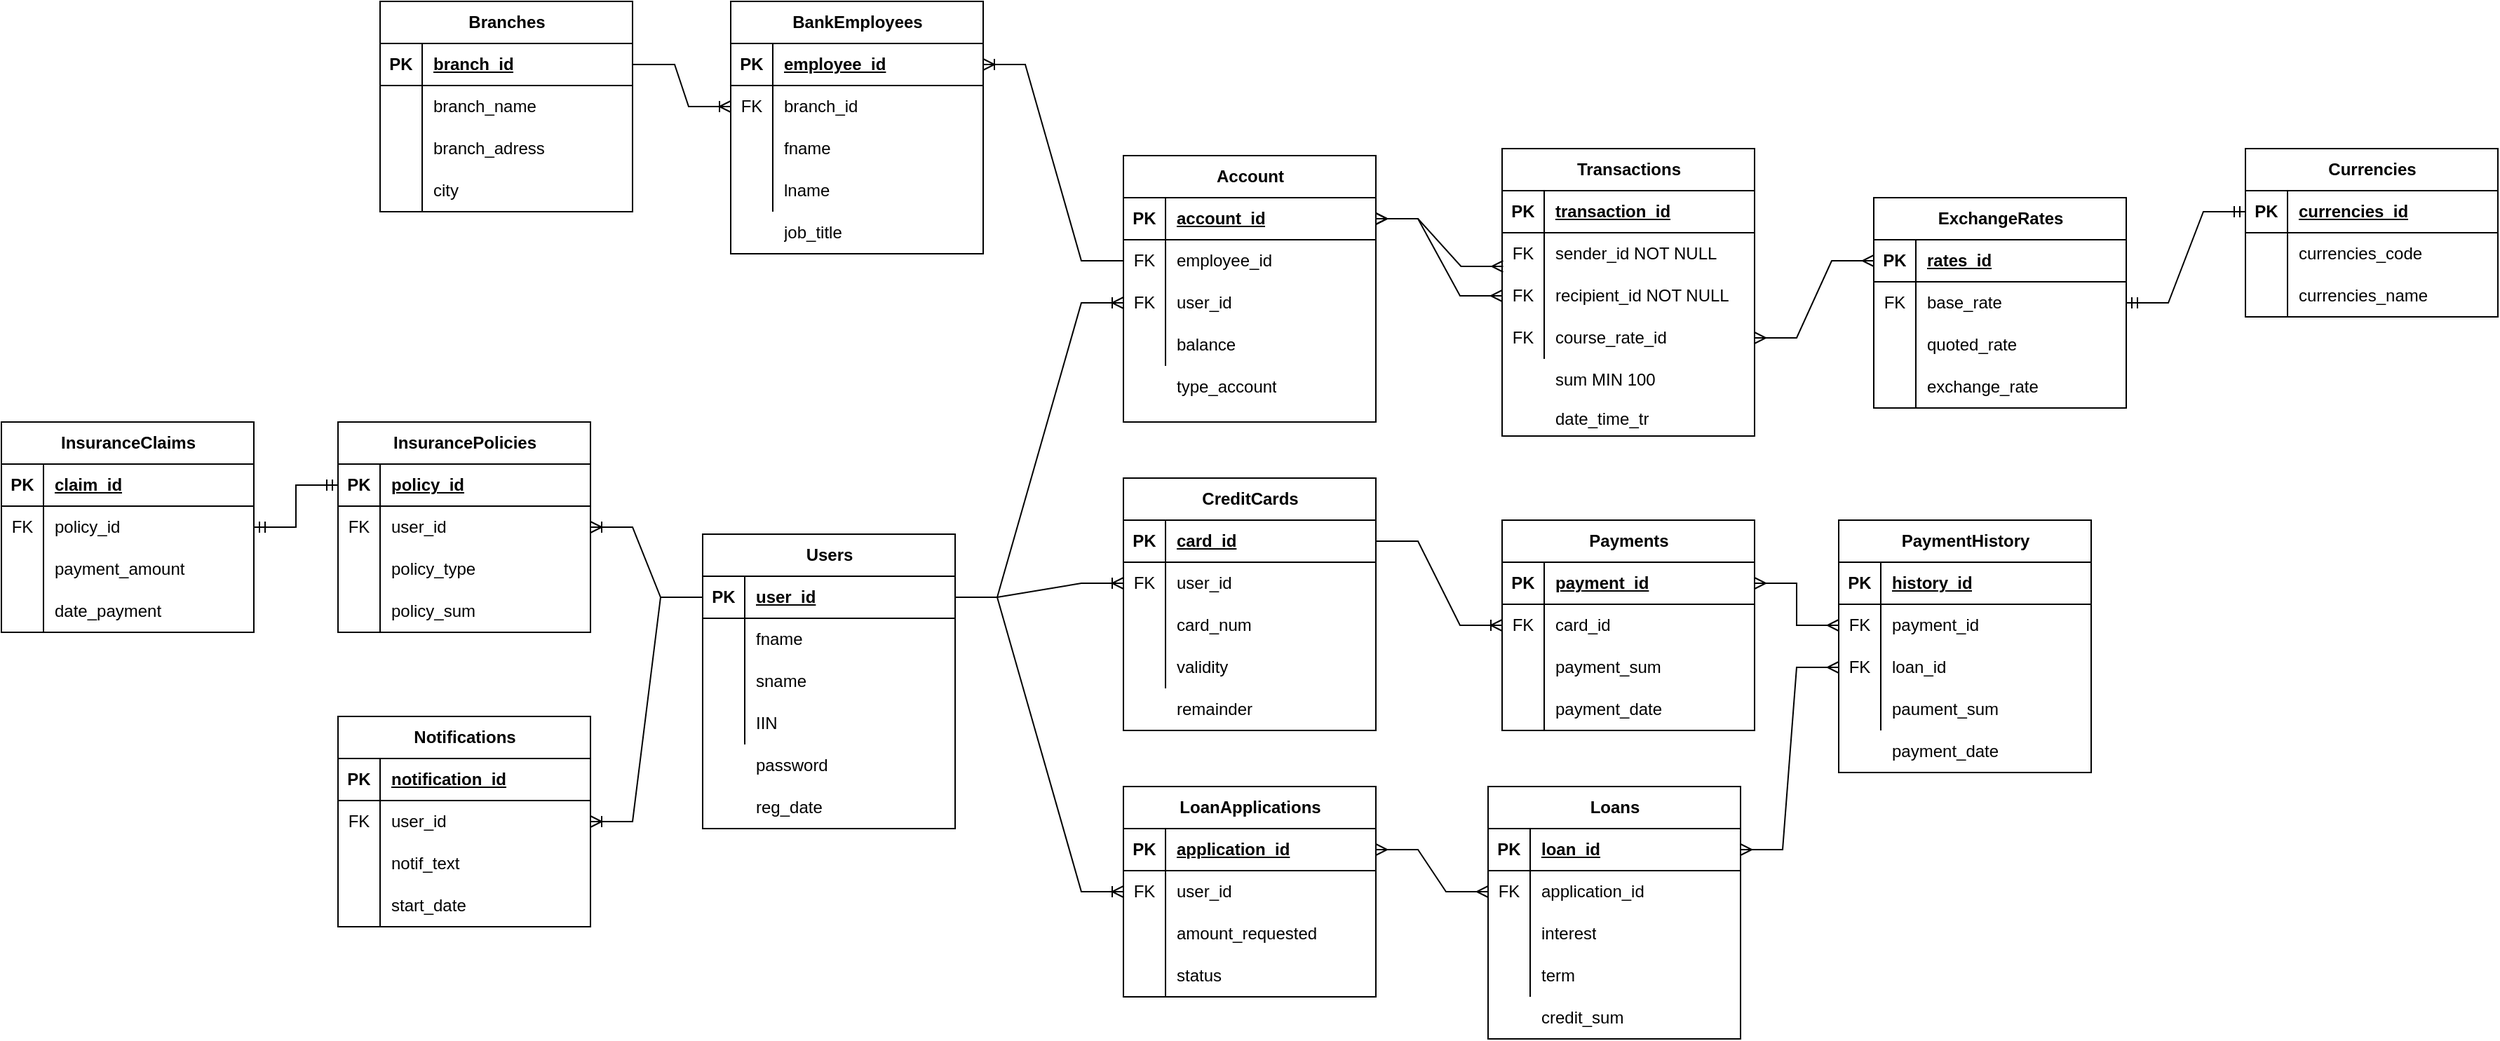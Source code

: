 <mxfile version="22.0.5" type="device">
  <diagram name="Страница — 1" id="hLq_lVdq_QvHtCa35g14">
    <mxGraphModel dx="2100" dy="1228" grid="1" gridSize="10" guides="1" tooltips="1" connect="1" arrows="1" fold="1" page="1" pageScale="1" pageWidth="2339" pageHeight="3300" math="0" shadow="0">
      <root>
        <mxCell id="0" />
        <mxCell id="1" parent="0" />
        <mxCell id="vaMENlLaJEyyZC-pQbcK-1" value="Users" style="shape=table;startSize=30;container=1;collapsible=1;childLayout=tableLayout;fixedRows=1;rowLines=0;fontStyle=1;align=center;resizeLast=1;html=1;" parent="1" vertex="1">
          <mxGeometry x="1080" y="1180" width="180" height="210" as="geometry" />
        </mxCell>
        <mxCell id="vaMENlLaJEyyZC-pQbcK-2" value="" style="shape=tableRow;horizontal=0;startSize=0;swimlaneHead=0;swimlaneBody=0;fillColor=none;collapsible=0;dropTarget=0;points=[[0,0.5],[1,0.5]];portConstraint=eastwest;top=0;left=0;right=0;bottom=1;" parent="vaMENlLaJEyyZC-pQbcK-1" vertex="1">
          <mxGeometry y="30" width="180" height="30" as="geometry" />
        </mxCell>
        <mxCell id="vaMENlLaJEyyZC-pQbcK-3" value="PK" style="shape=partialRectangle;connectable=0;fillColor=none;top=0;left=0;bottom=0;right=0;fontStyle=1;overflow=hidden;whiteSpace=wrap;html=1;" parent="vaMENlLaJEyyZC-pQbcK-2" vertex="1">
          <mxGeometry width="30" height="30" as="geometry">
            <mxRectangle width="30" height="30" as="alternateBounds" />
          </mxGeometry>
        </mxCell>
        <mxCell id="vaMENlLaJEyyZC-pQbcK-4" value="user_id" style="shape=partialRectangle;connectable=0;fillColor=none;top=0;left=0;bottom=0;right=0;align=left;spacingLeft=6;fontStyle=5;overflow=hidden;whiteSpace=wrap;html=1;" parent="vaMENlLaJEyyZC-pQbcK-2" vertex="1">
          <mxGeometry x="30" width="150" height="30" as="geometry">
            <mxRectangle width="150" height="30" as="alternateBounds" />
          </mxGeometry>
        </mxCell>
        <mxCell id="vaMENlLaJEyyZC-pQbcK-5" value="" style="shape=tableRow;horizontal=0;startSize=0;swimlaneHead=0;swimlaneBody=0;fillColor=none;collapsible=0;dropTarget=0;points=[[0,0.5],[1,0.5]];portConstraint=eastwest;top=0;left=0;right=0;bottom=0;" parent="vaMENlLaJEyyZC-pQbcK-1" vertex="1">
          <mxGeometry y="60" width="180" height="30" as="geometry" />
        </mxCell>
        <mxCell id="vaMENlLaJEyyZC-pQbcK-6" value="" style="shape=partialRectangle;connectable=0;fillColor=none;top=0;left=0;bottom=0;right=0;editable=1;overflow=hidden;whiteSpace=wrap;html=1;" parent="vaMENlLaJEyyZC-pQbcK-5" vertex="1">
          <mxGeometry width="30" height="30" as="geometry">
            <mxRectangle width="30" height="30" as="alternateBounds" />
          </mxGeometry>
        </mxCell>
        <mxCell id="vaMENlLaJEyyZC-pQbcK-7" value="fname" style="shape=partialRectangle;connectable=0;fillColor=none;top=0;left=0;bottom=0;right=0;align=left;spacingLeft=6;overflow=hidden;whiteSpace=wrap;html=1;" parent="vaMENlLaJEyyZC-pQbcK-5" vertex="1">
          <mxGeometry x="30" width="150" height="30" as="geometry">
            <mxRectangle width="150" height="30" as="alternateBounds" />
          </mxGeometry>
        </mxCell>
        <mxCell id="vaMENlLaJEyyZC-pQbcK-8" value="" style="shape=tableRow;horizontal=0;startSize=0;swimlaneHead=0;swimlaneBody=0;fillColor=none;collapsible=0;dropTarget=0;points=[[0,0.5],[1,0.5]];portConstraint=eastwest;top=0;left=0;right=0;bottom=0;" parent="vaMENlLaJEyyZC-pQbcK-1" vertex="1">
          <mxGeometry y="90" width="180" height="30" as="geometry" />
        </mxCell>
        <mxCell id="vaMENlLaJEyyZC-pQbcK-9" value="" style="shape=partialRectangle;connectable=0;fillColor=none;top=0;left=0;bottom=0;right=0;editable=1;overflow=hidden;whiteSpace=wrap;html=1;" parent="vaMENlLaJEyyZC-pQbcK-8" vertex="1">
          <mxGeometry width="30" height="30" as="geometry">
            <mxRectangle width="30" height="30" as="alternateBounds" />
          </mxGeometry>
        </mxCell>
        <mxCell id="vaMENlLaJEyyZC-pQbcK-10" value="sname" style="shape=partialRectangle;connectable=0;fillColor=none;top=0;left=0;bottom=0;right=0;align=left;spacingLeft=6;overflow=hidden;whiteSpace=wrap;html=1;" parent="vaMENlLaJEyyZC-pQbcK-8" vertex="1">
          <mxGeometry x="30" width="150" height="30" as="geometry">
            <mxRectangle width="150" height="30" as="alternateBounds" />
          </mxGeometry>
        </mxCell>
        <mxCell id="vaMENlLaJEyyZC-pQbcK-11" value="" style="shape=tableRow;horizontal=0;startSize=0;swimlaneHead=0;swimlaneBody=0;fillColor=none;collapsible=0;dropTarget=0;points=[[0,0.5],[1,0.5]];portConstraint=eastwest;top=0;left=0;right=0;bottom=0;" parent="vaMENlLaJEyyZC-pQbcK-1" vertex="1">
          <mxGeometry y="120" width="180" height="30" as="geometry" />
        </mxCell>
        <mxCell id="vaMENlLaJEyyZC-pQbcK-12" value="" style="shape=partialRectangle;connectable=0;fillColor=none;top=0;left=0;bottom=0;right=0;editable=1;overflow=hidden;whiteSpace=wrap;html=1;" parent="vaMENlLaJEyyZC-pQbcK-11" vertex="1">
          <mxGeometry width="30" height="30" as="geometry">
            <mxRectangle width="30" height="30" as="alternateBounds" />
          </mxGeometry>
        </mxCell>
        <mxCell id="vaMENlLaJEyyZC-pQbcK-13" value="IIN" style="shape=partialRectangle;connectable=0;fillColor=none;top=0;left=0;bottom=0;right=0;align=left;spacingLeft=6;overflow=hidden;whiteSpace=wrap;html=1;" parent="vaMENlLaJEyyZC-pQbcK-11" vertex="1">
          <mxGeometry x="30" width="150" height="30" as="geometry">
            <mxRectangle width="150" height="30" as="alternateBounds" />
          </mxGeometry>
        </mxCell>
        <mxCell id="vaMENlLaJEyyZC-pQbcK-15" value="Account" style="shape=table;startSize=30;container=1;collapsible=1;childLayout=tableLayout;fixedRows=1;rowLines=0;fontStyle=1;align=center;resizeLast=1;html=1;" parent="1" vertex="1">
          <mxGeometry x="1380" y="910" width="180" height="190" as="geometry" />
        </mxCell>
        <mxCell id="vaMENlLaJEyyZC-pQbcK-16" value="" style="shape=tableRow;horizontal=0;startSize=0;swimlaneHead=0;swimlaneBody=0;fillColor=none;collapsible=0;dropTarget=0;points=[[0,0.5],[1,0.5]];portConstraint=eastwest;top=0;left=0;right=0;bottom=1;" parent="vaMENlLaJEyyZC-pQbcK-15" vertex="1">
          <mxGeometry y="30" width="180" height="30" as="geometry" />
        </mxCell>
        <mxCell id="vaMENlLaJEyyZC-pQbcK-17" value="PK" style="shape=partialRectangle;connectable=0;fillColor=none;top=0;left=0;bottom=0;right=0;fontStyle=1;overflow=hidden;whiteSpace=wrap;html=1;" parent="vaMENlLaJEyyZC-pQbcK-16" vertex="1">
          <mxGeometry width="30" height="30" as="geometry">
            <mxRectangle width="30" height="30" as="alternateBounds" />
          </mxGeometry>
        </mxCell>
        <mxCell id="vaMENlLaJEyyZC-pQbcK-18" value="account_id" style="shape=partialRectangle;connectable=0;fillColor=none;top=0;left=0;bottom=0;right=0;align=left;spacingLeft=6;fontStyle=5;overflow=hidden;whiteSpace=wrap;html=1;" parent="vaMENlLaJEyyZC-pQbcK-16" vertex="1">
          <mxGeometry x="30" width="150" height="30" as="geometry">
            <mxRectangle width="150" height="30" as="alternateBounds" />
          </mxGeometry>
        </mxCell>
        <mxCell id="vaMENlLaJEyyZC-pQbcK-19" value="" style="shape=tableRow;horizontal=0;startSize=0;swimlaneHead=0;swimlaneBody=0;fillColor=none;collapsible=0;dropTarget=0;points=[[0,0.5],[1,0.5]];portConstraint=eastwest;top=0;left=0;right=0;bottom=0;" parent="vaMENlLaJEyyZC-pQbcK-15" vertex="1">
          <mxGeometry y="60" width="180" height="30" as="geometry" />
        </mxCell>
        <mxCell id="vaMENlLaJEyyZC-pQbcK-20" value="FK" style="shape=partialRectangle;connectable=0;fillColor=none;top=0;left=0;bottom=0;right=0;editable=1;overflow=hidden;whiteSpace=wrap;html=1;" parent="vaMENlLaJEyyZC-pQbcK-19" vertex="1">
          <mxGeometry width="30" height="30" as="geometry">
            <mxRectangle width="30" height="30" as="alternateBounds" />
          </mxGeometry>
        </mxCell>
        <mxCell id="vaMENlLaJEyyZC-pQbcK-21" value="employee_id" style="shape=partialRectangle;connectable=0;fillColor=none;top=0;left=0;bottom=0;right=0;align=left;spacingLeft=6;overflow=hidden;whiteSpace=wrap;html=1;" parent="vaMENlLaJEyyZC-pQbcK-19" vertex="1">
          <mxGeometry x="30" width="150" height="30" as="geometry">
            <mxRectangle width="150" height="30" as="alternateBounds" />
          </mxGeometry>
        </mxCell>
        <mxCell id="vaMENlLaJEyyZC-pQbcK-22" value="" style="shape=tableRow;horizontal=0;startSize=0;swimlaneHead=0;swimlaneBody=0;fillColor=none;collapsible=0;dropTarget=0;points=[[0,0.5],[1,0.5]];portConstraint=eastwest;top=0;left=0;right=0;bottom=0;" parent="vaMENlLaJEyyZC-pQbcK-15" vertex="1">
          <mxGeometry y="90" width="180" height="30" as="geometry" />
        </mxCell>
        <mxCell id="vaMENlLaJEyyZC-pQbcK-23" value="FK" style="shape=partialRectangle;connectable=0;fillColor=none;top=0;left=0;bottom=0;right=0;editable=1;overflow=hidden;whiteSpace=wrap;html=1;" parent="vaMENlLaJEyyZC-pQbcK-22" vertex="1">
          <mxGeometry width="30" height="30" as="geometry">
            <mxRectangle width="30" height="30" as="alternateBounds" />
          </mxGeometry>
        </mxCell>
        <mxCell id="vaMENlLaJEyyZC-pQbcK-24" value="user_id" style="shape=partialRectangle;connectable=0;fillColor=none;top=0;left=0;bottom=0;right=0;align=left;spacingLeft=6;overflow=hidden;whiteSpace=wrap;html=1;" parent="vaMENlLaJEyyZC-pQbcK-22" vertex="1">
          <mxGeometry x="30" width="150" height="30" as="geometry">
            <mxRectangle width="150" height="30" as="alternateBounds" />
          </mxGeometry>
        </mxCell>
        <mxCell id="vaMENlLaJEyyZC-pQbcK-25" value="" style="shape=tableRow;horizontal=0;startSize=0;swimlaneHead=0;swimlaneBody=0;fillColor=none;collapsible=0;dropTarget=0;points=[[0,0.5],[1,0.5]];portConstraint=eastwest;top=0;left=0;right=0;bottom=0;" parent="vaMENlLaJEyyZC-pQbcK-15" vertex="1">
          <mxGeometry y="120" width="180" height="30" as="geometry" />
        </mxCell>
        <mxCell id="vaMENlLaJEyyZC-pQbcK-26" value="" style="shape=partialRectangle;connectable=0;fillColor=none;top=0;left=0;bottom=0;right=0;editable=1;overflow=hidden;whiteSpace=wrap;html=1;" parent="vaMENlLaJEyyZC-pQbcK-25" vertex="1">
          <mxGeometry width="30" height="30" as="geometry">
            <mxRectangle width="30" height="30" as="alternateBounds" />
          </mxGeometry>
        </mxCell>
        <mxCell id="vaMENlLaJEyyZC-pQbcK-27" value="balance" style="shape=partialRectangle;connectable=0;fillColor=none;top=0;left=0;bottom=0;right=0;align=left;spacingLeft=6;overflow=hidden;whiteSpace=wrap;html=1;" parent="vaMENlLaJEyyZC-pQbcK-25" vertex="1">
          <mxGeometry x="30" width="150" height="30" as="geometry">
            <mxRectangle width="150" height="30" as="alternateBounds" />
          </mxGeometry>
        </mxCell>
        <mxCell id="vaMENlLaJEyyZC-pQbcK-28" value="Transactions" style="shape=table;startSize=30;container=1;collapsible=1;childLayout=tableLayout;fixedRows=1;rowLines=0;fontStyle=1;align=center;resizeLast=1;html=1;" parent="1" vertex="1">
          <mxGeometry x="1650" y="905" width="180" height="205" as="geometry" />
        </mxCell>
        <mxCell id="vaMENlLaJEyyZC-pQbcK-29" value="" style="shape=tableRow;horizontal=0;startSize=0;swimlaneHead=0;swimlaneBody=0;fillColor=none;collapsible=0;dropTarget=0;points=[[0,0.5],[1,0.5]];portConstraint=eastwest;top=0;left=0;right=0;bottom=1;" parent="vaMENlLaJEyyZC-pQbcK-28" vertex="1">
          <mxGeometry y="30" width="180" height="30" as="geometry" />
        </mxCell>
        <mxCell id="vaMENlLaJEyyZC-pQbcK-30" value="PK" style="shape=partialRectangle;connectable=0;fillColor=none;top=0;left=0;bottom=0;right=0;fontStyle=1;overflow=hidden;whiteSpace=wrap;html=1;" parent="vaMENlLaJEyyZC-pQbcK-29" vertex="1">
          <mxGeometry width="30" height="30" as="geometry">
            <mxRectangle width="30" height="30" as="alternateBounds" />
          </mxGeometry>
        </mxCell>
        <mxCell id="vaMENlLaJEyyZC-pQbcK-31" value="transaction_id" style="shape=partialRectangle;connectable=0;fillColor=none;top=0;left=0;bottom=0;right=0;align=left;spacingLeft=6;fontStyle=5;overflow=hidden;whiteSpace=wrap;html=1;" parent="vaMENlLaJEyyZC-pQbcK-29" vertex="1">
          <mxGeometry x="30" width="150" height="30" as="geometry">
            <mxRectangle width="150" height="30" as="alternateBounds" />
          </mxGeometry>
        </mxCell>
        <mxCell id="vaMENlLaJEyyZC-pQbcK-32" value="" style="shape=tableRow;horizontal=0;startSize=0;swimlaneHead=0;swimlaneBody=0;fillColor=none;collapsible=0;dropTarget=0;points=[[0,0.5],[1,0.5]];portConstraint=eastwest;top=0;left=0;right=0;bottom=0;" parent="vaMENlLaJEyyZC-pQbcK-28" vertex="1">
          <mxGeometry y="60" width="180" height="30" as="geometry" />
        </mxCell>
        <mxCell id="vaMENlLaJEyyZC-pQbcK-33" value="FK" style="shape=partialRectangle;connectable=0;fillColor=none;top=0;left=0;bottom=0;right=0;editable=1;overflow=hidden;whiteSpace=wrap;html=1;" parent="vaMENlLaJEyyZC-pQbcK-32" vertex="1">
          <mxGeometry width="30" height="30" as="geometry">
            <mxRectangle width="30" height="30" as="alternateBounds" />
          </mxGeometry>
        </mxCell>
        <mxCell id="vaMENlLaJEyyZC-pQbcK-34" value="sender_id NOT NULL" style="shape=partialRectangle;connectable=0;fillColor=none;top=0;left=0;bottom=0;right=0;align=left;spacingLeft=6;overflow=hidden;whiteSpace=wrap;html=1;" parent="vaMENlLaJEyyZC-pQbcK-32" vertex="1">
          <mxGeometry x="30" width="150" height="30" as="geometry">
            <mxRectangle width="150" height="30" as="alternateBounds" />
          </mxGeometry>
        </mxCell>
        <mxCell id="vaMENlLaJEyyZC-pQbcK-35" value="" style="shape=tableRow;horizontal=0;startSize=0;swimlaneHead=0;swimlaneBody=0;fillColor=none;collapsible=0;dropTarget=0;points=[[0,0.5],[1,0.5]];portConstraint=eastwest;top=0;left=0;right=0;bottom=0;" parent="vaMENlLaJEyyZC-pQbcK-28" vertex="1">
          <mxGeometry y="90" width="180" height="30" as="geometry" />
        </mxCell>
        <mxCell id="vaMENlLaJEyyZC-pQbcK-36" value="FK" style="shape=partialRectangle;connectable=0;fillColor=none;top=0;left=0;bottom=0;right=0;editable=1;overflow=hidden;whiteSpace=wrap;html=1;" parent="vaMENlLaJEyyZC-pQbcK-35" vertex="1">
          <mxGeometry width="30" height="30" as="geometry">
            <mxRectangle width="30" height="30" as="alternateBounds" />
          </mxGeometry>
        </mxCell>
        <mxCell id="vaMENlLaJEyyZC-pQbcK-37" value="recipient_id NOT NULL" style="shape=partialRectangle;connectable=0;fillColor=none;top=0;left=0;bottom=0;right=0;align=left;spacingLeft=6;overflow=hidden;whiteSpace=wrap;html=1;" parent="vaMENlLaJEyyZC-pQbcK-35" vertex="1">
          <mxGeometry x="30" width="150" height="30" as="geometry">
            <mxRectangle width="150" height="30" as="alternateBounds" />
          </mxGeometry>
        </mxCell>
        <mxCell id="vaMENlLaJEyyZC-pQbcK-38" value="" style="shape=tableRow;horizontal=0;startSize=0;swimlaneHead=0;swimlaneBody=0;fillColor=none;collapsible=0;dropTarget=0;points=[[0,0.5],[1,0.5]];portConstraint=eastwest;top=0;left=0;right=0;bottom=0;" parent="vaMENlLaJEyyZC-pQbcK-28" vertex="1">
          <mxGeometry y="120" width="180" height="30" as="geometry" />
        </mxCell>
        <mxCell id="vaMENlLaJEyyZC-pQbcK-39" value="FK" style="shape=partialRectangle;connectable=0;fillColor=none;top=0;left=0;bottom=0;right=0;editable=1;overflow=hidden;whiteSpace=wrap;html=1;" parent="vaMENlLaJEyyZC-pQbcK-38" vertex="1">
          <mxGeometry width="30" height="30" as="geometry">
            <mxRectangle width="30" height="30" as="alternateBounds" />
          </mxGeometry>
        </mxCell>
        <mxCell id="vaMENlLaJEyyZC-pQbcK-40" value="course_rate_id" style="shape=partialRectangle;connectable=0;fillColor=none;top=0;left=0;bottom=0;right=0;align=left;spacingLeft=6;overflow=hidden;whiteSpace=wrap;html=1;" parent="vaMENlLaJEyyZC-pQbcK-38" vertex="1">
          <mxGeometry x="30" width="150" height="30" as="geometry">
            <mxRectangle width="150" height="30" as="alternateBounds" />
          </mxGeometry>
        </mxCell>
        <mxCell id="vaMENlLaJEyyZC-pQbcK-41" value="CreditCards" style="shape=table;startSize=30;container=1;collapsible=1;childLayout=tableLayout;fixedRows=1;rowLines=0;fontStyle=1;align=center;resizeLast=1;html=1;" parent="1" vertex="1">
          <mxGeometry x="1380" y="1140" width="180" height="180" as="geometry" />
        </mxCell>
        <mxCell id="vaMENlLaJEyyZC-pQbcK-42" value="" style="shape=tableRow;horizontal=0;startSize=0;swimlaneHead=0;swimlaneBody=0;fillColor=none;collapsible=0;dropTarget=0;points=[[0,0.5],[1,0.5]];portConstraint=eastwest;top=0;left=0;right=0;bottom=1;" parent="vaMENlLaJEyyZC-pQbcK-41" vertex="1">
          <mxGeometry y="30" width="180" height="30" as="geometry" />
        </mxCell>
        <mxCell id="vaMENlLaJEyyZC-pQbcK-43" value="PK" style="shape=partialRectangle;connectable=0;fillColor=none;top=0;left=0;bottom=0;right=0;fontStyle=1;overflow=hidden;whiteSpace=wrap;html=1;" parent="vaMENlLaJEyyZC-pQbcK-42" vertex="1">
          <mxGeometry width="30" height="30" as="geometry">
            <mxRectangle width="30" height="30" as="alternateBounds" />
          </mxGeometry>
        </mxCell>
        <mxCell id="vaMENlLaJEyyZC-pQbcK-44" value="card_id" style="shape=partialRectangle;connectable=0;fillColor=none;top=0;left=0;bottom=0;right=0;align=left;spacingLeft=6;fontStyle=5;overflow=hidden;whiteSpace=wrap;html=1;" parent="vaMENlLaJEyyZC-pQbcK-42" vertex="1">
          <mxGeometry x="30" width="150" height="30" as="geometry">
            <mxRectangle width="150" height="30" as="alternateBounds" />
          </mxGeometry>
        </mxCell>
        <mxCell id="vaMENlLaJEyyZC-pQbcK-45" value="" style="shape=tableRow;horizontal=0;startSize=0;swimlaneHead=0;swimlaneBody=0;fillColor=none;collapsible=0;dropTarget=0;points=[[0,0.5],[1,0.5]];portConstraint=eastwest;top=0;left=0;right=0;bottom=0;" parent="vaMENlLaJEyyZC-pQbcK-41" vertex="1">
          <mxGeometry y="60" width="180" height="30" as="geometry" />
        </mxCell>
        <mxCell id="vaMENlLaJEyyZC-pQbcK-46" value="FK" style="shape=partialRectangle;connectable=0;fillColor=none;top=0;left=0;bottom=0;right=0;editable=1;overflow=hidden;whiteSpace=wrap;html=1;" parent="vaMENlLaJEyyZC-pQbcK-45" vertex="1">
          <mxGeometry width="30" height="30" as="geometry">
            <mxRectangle width="30" height="30" as="alternateBounds" />
          </mxGeometry>
        </mxCell>
        <mxCell id="vaMENlLaJEyyZC-pQbcK-47" value="user_id" style="shape=partialRectangle;connectable=0;fillColor=none;top=0;left=0;bottom=0;right=0;align=left;spacingLeft=6;overflow=hidden;whiteSpace=wrap;html=1;" parent="vaMENlLaJEyyZC-pQbcK-45" vertex="1">
          <mxGeometry x="30" width="150" height="30" as="geometry">
            <mxRectangle width="150" height="30" as="alternateBounds" />
          </mxGeometry>
        </mxCell>
        <mxCell id="vaMENlLaJEyyZC-pQbcK-48" value="" style="shape=tableRow;horizontal=0;startSize=0;swimlaneHead=0;swimlaneBody=0;fillColor=none;collapsible=0;dropTarget=0;points=[[0,0.5],[1,0.5]];portConstraint=eastwest;top=0;left=0;right=0;bottom=0;" parent="vaMENlLaJEyyZC-pQbcK-41" vertex="1">
          <mxGeometry y="90" width="180" height="30" as="geometry" />
        </mxCell>
        <mxCell id="vaMENlLaJEyyZC-pQbcK-49" value="" style="shape=partialRectangle;connectable=0;fillColor=none;top=0;left=0;bottom=0;right=0;editable=1;overflow=hidden;whiteSpace=wrap;html=1;" parent="vaMENlLaJEyyZC-pQbcK-48" vertex="1">
          <mxGeometry width="30" height="30" as="geometry">
            <mxRectangle width="30" height="30" as="alternateBounds" />
          </mxGeometry>
        </mxCell>
        <mxCell id="vaMENlLaJEyyZC-pQbcK-50" value="card_num" style="shape=partialRectangle;connectable=0;fillColor=none;top=0;left=0;bottom=0;right=0;align=left;spacingLeft=6;overflow=hidden;whiteSpace=wrap;html=1;" parent="vaMENlLaJEyyZC-pQbcK-48" vertex="1">
          <mxGeometry x="30" width="150" height="30" as="geometry">
            <mxRectangle width="150" height="30" as="alternateBounds" />
          </mxGeometry>
        </mxCell>
        <mxCell id="vaMENlLaJEyyZC-pQbcK-51" value="" style="shape=tableRow;horizontal=0;startSize=0;swimlaneHead=0;swimlaneBody=0;fillColor=none;collapsible=0;dropTarget=0;points=[[0,0.5],[1,0.5]];portConstraint=eastwest;top=0;left=0;right=0;bottom=0;" parent="vaMENlLaJEyyZC-pQbcK-41" vertex="1">
          <mxGeometry y="120" width="180" height="30" as="geometry" />
        </mxCell>
        <mxCell id="vaMENlLaJEyyZC-pQbcK-52" value="" style="shape=partialRectangle;connectable=0;fillColor=none;top=0;left=0;bottom=0;right=0;editable=1;overflow=hidden;whiteSpace=wrap;html=1;" parent="vaMENlLaJEyyZC-pQbcK-51" vertex="1">
          <mxGeometry width="30" height="30" as="geometry">
            <mxRectangle width="30" height="30" as="alternateBounds" />
          </mxGeometry>
        </mxCell>
        <mxCell id="vaMENlLaJEyyZC-pQbcK-53" value="validity" style="shape=partialRectangle;connectable=0;fillColor=none;top=0;left=0;bottom=0;right=0;align=left;spacingLeft=6;overflow=hidden;whiteSpace=wrap;html=1;" parent="vaMENlLaJEyyZC-pQbcK-51" vertex="1">
          <mxGeometry x="30" width="150" height="30" as="geometry">
            <mxRectangle width="150" height="30" as="alternateBounds" />
          </mxGeometry>
        </mxCell>
        <mxCell id="vaMENlLaJEyyZC-pQbcK-54" value="Payments" style="shape=table;startSize=30;container=1;collapsible=1;childLayout=tableLayout;fixedRows=1;rowLines=0;fontStyle=1;align=center;resizeLast=1;html=1;" parent="1" vertex="1">
          <mxGeometry x="1650" y="1170" width="180" height="150" as="geometry" />
        </mxCell>
        <mxCell id="vaMENlLaJEyyZC-pQbcK-55" value="" style="shape=tableRow;horizontal=0;startSize=0;swimlaneHead=0;swimlaneBody=0;fillColor=none;collapsible=0;dropTarget=0;points=[[0,0.5],[1,0.5]];portConstraint=eastwest;top=0;left=0;right=0;bottom=1;" parent="vaMENlLaJEyyZC-pQbcK-54" vertex="1">
          <mxGeometry y="30" width="180" height="30" as="geometry" />
        </mxCell>
        <mxCell id="vaMENlLaJEyyZC-pQbcK-56" value="PK" style="shape=partialRectangle;connectable=0;fillColor=none;top=0;left=0;bottom=0;right=0;fontStyle=1;overflow=hidden;whiteSpace=wrap;html=1;" parent="vaMENlLaJEyyZC-pQbcK-55" vertex="1">
          <mxGeometry width="30" height="30" as="geometry">
            <mxRectangle width="30" height="30" as="alternateBounds" />
          </mxGeometry>
        </mxCell>
        <mxCell id="vaMENlLaJEyyZC-pQbcK-57" value="payment_id" style="shape=partialRectangle;connectable=0;fillColor=none;top=0;left=0;bottom=0;right=0;align=left;spacingLeft=6;fontStyle=5;overflow=hidden;whiteSpace=wrap;html=1;" parent="vaMENlLaJEyyZC-pQbcK-55" vertex="1">
          <mxGeometry x="30" width="150" height="30" as="geometry">
            <mxRectangle width="150" height="30" as="alternateBounds" />
          </mxGeometry>
        </mxCell>
        <mxCell id="vaMENlLaJEyyZC-pQbcK-58" value="" style="shape=tableRow;horizontal=0;startSize=0;swimlaneHead=0;swimlaneBody=0;fillColor=none;collapsible=0;dropTarget=0;points=[[0,0.5],[1,0.5]];portConstraint=eastwest;top=0;left=0;right=0;bottom=0;" parent="vaMENlLaJEyyZC-pQbcK-54" vertex="1">
          <mxGeometry y="60" width="180" height="30" as="geometry" />
        </mxCell>
        <mxCell id="vaMENlLaJEyyZC-pQbcK-59" value="FK" style="shape=partialRectangle;connectable=0;fillColor=none;top=0;left=0;bottom=0;right=0;editable=1;overflow=hidden;whiteSpace=wrap;html=1;" parent="vaMENlLaJEyyZC-pQbcK-58" vertex="1">
          <mxGeometry width="30" height="30" as="geometry">
            <mxRectangle width="30" height="30" as="alternateBounds" />
          </mxGeometry>
        </mxCell>
        <mxCell id="vaMENlLaJEyyZC-pQbcK-60" value="card_id" style="shape=partialRectangle;connectable=0;fillColor=none;top=0;left=0;bottom=0;right=0;align=left;spacingLeft=6;overflow=hidden;whiteSpace=wrap;html=1;" parent="vaMENlLaJEyyZC-pQbcK-58" vertex="1">
          <mxGeometry x="30" width="150" height="30" as="geometry">
            <mxRectangle width="150" height="30" as="alternateBounds" />
          </mxGeometry>
        </mxCell>
        <mxCell id="vaMENlLaJEyyZC-pQbcK-61" value="" style="shape=tableRow;horizontal=0;startSize=0;swimlaneHead=0;swimlaneBody=0;fillColor=none;collapsible=0;dropTarget=0;points=[[0,0.5],[1,0.5]];portConstraint=eastwest;top=0;left=0;right=0;bottom=0;" parent="vaMENlLaJEyyZC-pQbcK-54" vertex="1">
          <mxGeometry y="90" width="180" height="30" as="geometry" />
        </mxCell>
        <mxCell id="vaMENlLaJEyyZC-pQbcK-62" value="" style="shape=partialRectangle;connectable=0;fillColor=none;top=0;left=0;bottom=0;right=0;editable=1;overflow=hidden;whiteSpace=wrap;html=1;" parent="vaMENlLaJEyyZC-pQbcK-61" vertex="1">
          <mxGeometry width="30" height="30" as="geometry">
            <mxRectangle width="30" height="30" as="alternateBounds" />
          </mxGeometry>
        </mxCell>
        <mxCell id="vaMENlLaJEyyZC-pQbcK-63" value="payment_sum" style="shape=partialRectangle;connectable=0;fillColor=none;top=0;left=0;bottom=0;right=0;align=left;spacingLeft=6;overflow=hidden;whiteSpace=wrap;html=1;" parent="vaMENlLaJEyyZC-pQbcK-61" vertex="1">
          <mxGeometry x="30" width="150" height="30" as="geometry">
            <mxRectangle width="150" height="30" as="alternateBounds" />
          </mxGeometry>
        </mxCell>
        <mxCell id="vaMENlLaJEyyZC-pQbcK-64" value="" style="shape=tableRow;horizontal=0;startSize=0;swimlaneHead=0;swimlaneBody=0;fillColor=none;collapsible=0;dropTarget=0;points=[[0,0.5],[1,0.5]];portConstraint=eastwest;top=0;left=0;right=0;bottom=0;" parent="vaMENlLaJEyyZC-pQbcK-54" vertex="1">
          <mxGeometry y="120" width="180" height="30" as="geometry" />
        </mxCell>
        <mxCell id="vaMENlLaJEyyZC-pQbcK-65" value="" style="shape=partialRectangle;connectable=0;fillColor=none;top=0;left=0;bottom=0;right=0;editable=1;overflow=hidden;whiteSpace=wrap;html=1;" parent="vaMENlLaJEyyZC-pQbcK-64" vertex="1">
          <mxGeometry width="30" height="30" as="geometry">
            <mxRectangle width="30" height="30" as="alternateBounds" />
          </mxGeometry>
        </mxCell>
        <mxCell id="vaMENlLaJEyyZC-pQbcK-66" value="payment_date" style="shape=partialRectangle;connectable=0;fillColor=none;top=0;left=0;bottom=0;right=0;align=left;spacingLeft=6;overflow=hidden;whiteSpace=wrap;html=1;" parent="vaMENlLaJEyyZC-pQbcK-64" vertex="1">
          <mxGeometry x="30" width="150" height="30" as="geometry">
            <mxRectangle width="150" height="30" as="alternateBounds" />
          </mxGeometry>
        </mxCell>
        <mxCell id="vaMENlLaJEyyZC-pQbcK-67" value="Currencies" style="shape=table;startSize=30;container=1;collapsible=1;childLayout=tableLayout;fixedRows=1;rowLines=0;fontStyle=1;align=center;resizeLast=1;html=1;" parent="1" vertex="1">
          <mxGeometry x="2180" y="905" width="180" height="120" as="geometry" />
        </mxCell>
        <mxCell id="vaMENlLaJEyyZC-pQbcK-68" value="" style="shape=tableRow;horizontal=0;startSize=0;swimlaneHead=0;swimlaneBody=0;fillColor=none;collapsible=0;dropTarget=0;points=[[0,0.5],[1,0.5]];portConstraint=eastwest;top=0;left=0;right=0;bottom=1;" parent="vaMENlLaJEyyZC-pQbcK-67" vertex="1">
          <mxGeometry y="30" width="180" height="30" as="geometry" />
        </mxCell>
        <mxCell id="vaMENlLaJEyyZC-pQbcK-69" value="PK" style="shape=partialRectangle;connectable=0;fillColor=none;top=0;left=0;bottom=0;right=0;fontStyle=1;overflow=hidden;whiteSpace=wrap;html=1;" parent="vaMENlLaJEyyZC-pQbcK-68" vertex="1">
          <mxGeometry width="30" height="30" as="geometry">
            <mxRectangle width="30" height="30" as="alternateBounds" />
          </mxGeometry>
        </mxCell>
        <mxCell id="vaMENlLaJEyyZC-pQbcK-70" value="currencies_id" style="shape=partialRectangle;connectable=0;fillColor=none;top=0;left=0;bottom=0;right=0;align=left;spacingLeft=6;fontStyle=5;overflow=hidden;whiteSpace=wrap;html=1;" parent="vaMENlLaJEyyZC-pQbcK-68" vertex="1">
          <mxGeometry x="30" width="150" height="30" as="geometry">
            <mxRectangle width="150" height="30" as="alternateBounds" />
          </mxGeometry>
        </mxCell>
        <mxCell id="vaMENlLaJEyyZC-pQbcK-71" value="" style="shape=tableRow;horizontal=0;startSize=0;swimlaneHead=0;swimlaneBody=0;fillColor=none;collapsible=0;dropTarget=0;points=[[0,0.5],[1,0.5]];portConstraint=eastwest;top=0;left=0;right=0;bottom=0;" parent="vaMENlLaJEyyZC-pQbcK-67" vertex="1">
          <mxGeometry y="60" width="180" height="30" as="geometry" />
        </mxCell>
        <mxCell id="vaMENlLaJEyyZC-pQbcK-72" value="" style="shape=partialRectangle;connectable=0;fillColor=none;top=0;left=0;bottom=0;right=0;editable=1;overflow=hidden;whiteSpace=wrap;html=1;" parent="vaMENlLaJEyyZC-pQbcK-71" vertex="1">
          <mxGeometry width="30" height="30" as="geometry">
            <mxRectangle width="30" height="30" as="alternateBounds" />
          </mxGeometry>
        </mxCell>
        <mxCell id="vaMENlLaJEyyZC-pQbcK-73" value="currencies_code" style="shape=partialRectangle;connectable=0;fillColor=none;top=0;left=0;bottom=0;right=0;align=left;spacingLeft=6;overflow=hidden;whiteSpace=wrap;html=1;" parent="vaMENlLaJEyyZC-pQbcK-71" vertex="1">
          <mxGeometry x="30" width="150" height="30" as="geometry">
            <mxRectangle width="150" height="30" as="alternateBounds" />
          </mxGeometry>
        </mxCell>
        <mxCell id="vaMENlLaJEyyZC-pQbcK-74" value="" style="shape=tableRow;horizontal=0;startSize=0;swimlaneHead=0;swimlaneBody=0;fillColor=none;collapsible=0;dropTarget=0;points=[[0,0.5],[1,0.5]];portConstraint=eastwest;top=0;left=0;right=0;bottom=0;" parent="vaMENlLaJEyyZC-pQbcK-67" vertex="1">
          <mxGeometry y="90" width="180" height="30" as="geometry" />
        </mxCell>
        <mxCell id="vaMENlLaJEyyZC-pQbcK-75" value="" style="shape=partialRectangle;connectable=0;fillColor=none;top=0;left=0;bottom=0;right=0;editable=1;overflow=hidden;whiteSpace=wrap;html=1;" parent="vaMENlLaJEyyZC-pQbcK-74" vertex="1">
          <mxGeometry width="30" height="30" as="geometry">
            <mxRectangle width="30" height="30" as="alternateBounds" />
          </mxGeometry>
        </mxCell>
        <mxCell id="vaMENlLaJEyyZC-pQbcK-76" value="currencies_name" style="shape=partialRectangle;connectable=0;fillColor=none;top=0;left=0;bottom=0;right=0;align=left;spacingLeft=6;overflow=hidden;whiteSpace=wrap;html=1;" parent="vaMENlLaJEyyZC-pQbcK-74" vertex="1">
          <mxGeometry x="30" width="150" height="30" as="geometry">
            <mxRectangle width="150" height="30" as="alternateBounds" />
          </mxGeometry>
        </mxCell>
        <mxCell id="vaMENlLaJEyyZC-pQbcK-80" value="ExchangeRates" style="shape=table;startSize=30;container=1;collapsible=1;childLayout=tableLayout;fixedRows=1;rowLines=0;fontStyle=1;align=center;resizeLast=1;html=1;" parent="1" vertex="1">
          <mxGeometry x="1915" y="940" width="180" height="150" as="geometry" />
        </mxCell>
        <mxCell id="vaMENlLaJEyyZC-pQbcK-81" value="" style="shape=tableRow;horizontal=0;startSize=0;swimlaneHead=0;swimlaneBody=0;fillColor=none;collapsible=0;dropTarget=0;points=[[0,0.5],[1,0.5]];portConstraint=eastwest;top=0;left=0;right=0;bottom=1;" parent="vaMENlLaJEyyZC-pQbcK-80" vertex="1">
          <mxGeometry y="30" width="180" height="30" as="geometry" />
        </mxCell>
        <mxCell id="vaMENlLaJEyyZC-pQbcK-82" value="PK" style="shape=partialRectangle;connectable=0;fillColor=none;top=0;left=0;bottom=0;right=0;fontStyle=1;overflow=hidden;whiteSpace=wrap;html=1;" parent="vaMENlLaJEyyZC-pQbcK-81" vertex="1">
          <mxGeometry width="30" height="30" as="geometry">
            <mxRectangle width="30" height="30" as="alternateBounds" />
          </mxGeometry>
        </mxCell>
        <mxCell id="vaMENlLaJEyyZC-pQbcK-83" value="rates_id" style="shape=partialRectangle;connectable=0;fillColor=none;top=0;left=0;bottom=0;right=0;align=left;spacingLeft=6;fontStyle=5;overflow=hidden;whiteSpace=wrap;html=1;" parent="vaMENlLaJEyyZC-pQbcK-81" vertex="1">
          <mxGeometry x="30" width="150" height="30" as="geometry">
            <mxRectangle width="150" height="30" as="alternateBounds" />
          </mxGeometry>
        </mxCell>
        <mxCell id="vaMENlLaJEyyZC-pQbcK-84" value="" style="shape=tableRow;horizontal=0;startSize=0;swimlaneHead=0;swimlaneBody=0;fillColor=none;collapsible=0;dropTarget=0;points=[[0,0.5],[1,0.5]];portConstraint=eastwest;top=0;left=0;right=0;bottom=0;" parent="vaMENlLaJEyyZC-pQbcK-80" vertex="1">
          <mxGeometry y="60" width="180" height="30" as="geometry" />
        </mxCell>
        <mxCell id="vaMENlLaJEyyZC-pQbcK-85" value="FK" style="shape=partialRectangle;connectable=0;fillColor=none;top=0;left=0;bottom=0;right=0;editable=1;overflow=hidden;whiteSpace=wrap;html=1;" parent="vaMENlLaJEyyZC-pQbcK-84" vertex="1">
          <mxGeometry width="30" height="30" as="geometry">
            <mxRectangle width="30" height="30" as="alternateBounds" />
          </mxGeometry>
        </mxCell>
        <mxCell id="vaMENlLaJEyyZC-pQbcK-86" value="base_rate" style="shape=partialRectangle;connectable=0;fillColor=none;top=0;left=0;bottom=0;right=0;align=left;spacingLeft=6;overflow=hidden;whiteSpace=wrap;html=1;" parent="vaMENlLaJEyyZC-pQbcK-84" vertex="1">
          <mxGeometry x="30" width="150" height="30" as="geometry">
            <mxRectangle width="150" height="30" as="alternateBounds" />
          </mxGeometry>
        </mxCell>
        <mxCell id="vaMENlLaJEyyZC-pQbcK-87" value="" style="shape=tableRow;horizontal=0;startSize=0;swimlaneHead=0;swimlaneBody=0;fillColor=none;collapsible=0;dropTarget=0;points=[[0,0.5],[1,0.5]];portConstraint=eastwest;top=0;left=0;right=0;bottom=0;" parent="vaMENlLaJEyyZC-pQbcK-80" vertex="1">
          <mxGeometry y="90" width="180" height="30" as="geometry" />
        </mxCell>
        <mxCell id="vaMENlLaJEyyZC-pQbcK-88" value="" style="shape=partialRectangle;connectable=0;fillColor=none;top=0;left=0;bottom=0;right=0;editable=1;overflow=hidden;whiteSpace=wrap;html=1;" parent="vaMENlLaJEyyZC-pQbcK-87" vertex="1">
          <mxGeometry width="30" height="30" as="geometry">
            <mxRectangle width="30" height="30" as="alternateBounds" />
          </mxGeometry>
        </mxCell>
        <mxCell id="vaMENlLaJEyyZC-pQbcK-89" value="quoted_rate" style="shape=partialRectangle;connectable=0;fillColor=none;top=0;left=0;bottom=0;right=0;align=left;spacingLeft=6;overflow=hidden;whiteSpace=wrap;html=1;" parent="vaMENlLaJEyyZC-pQbcK-87" vertex="1">
          <mxGeometry x="30" width="150" height="30" as="geometry">
            <mxRectangle width="150" height="30" as="alternateBounds" />
          </mxGeometry>
        </mxCell>
        <mxCell id="vaMENlLaJEyyZC-pQbcK-90" value="" style="shape=tableRow;horizontal=0;startSize=0;swimlaneHead=0;swimlaneBody=0;fillColor=none;collapsible=0;dropTarget=0;points=[[0,0.5],[1,0.5]];portConstraint=eastwest;top=0;left=0;right=0;bottom=0;" parent="vaMENlLaJEyyZC-pQbcK-80" vertex="1">
          <mxGeometry y="120" width="180" height="30" as="geometry" />
        </mxCell>
        <mxCell id="vaMENlLaJEyyZC-pQbcK-91" value="" style="shape=partialRectangle;connectable=0;fillColor=none;top=0;left=0;bottom=0;right=0;editable=1;overflow=hidden;whiteSpace=wrap;html=1;" parent="vaMENlLaJEyyZC-pQbcK-90" vertex="1">
          <mxGeometry width="30" height="30" as="geometry">
            <mxRectangle width="30" height="30" as="alternateBounds" />
          </mxGeometry>
        </mxCell>
        <mxCell id="vaMENlLaJEyyZC-pQbcK-92" value="exchange_rate" style="shape=partialRectangle;connectable=0;fillColor=none;top=0;left=0;bottom=0;right=0;align=left;spacingLeft=6;overflow=hidden;whiteSpace=wrap;html=1;" parent="vaMENlLaJEyyZC-pQbcK-90" vertex="1">
          <mxGeometry x="30" width="150" height="30" as="geometry">
            <mxRectangle width="150" height="30" as="alternateBounds" />
          </mxGeometry>
        </mxCell>
        <mxCell id="pBKCDvAgffATDurf0R8a-1" value="password" style="shape=partialRectangle;connectable=0;fillColor=none;top=0;left=0;bottom=0;right=0;align=left;spacingLeft=6;overflow=hidden;whiteSpace=wrap;html=1;" parent="1" vertex="1">
          <mxGeometry x="1110" y="1330" width="150" height="30" as="geometry">
            <mxRectangle width="150" height="30" as="alternateBounds" />
          </mxGeometry>
        </mxCell>
        <mxCell id="pBKCDvAgffATDurf0R8a-2" value="reg_date" style="shape=partialRectangle;connectable=0;fillColor=none;top=0;left=0;bottom=0;right=0;align=left;spacingLeft=6;overflow=hidden;whiteSpace=wrap;html=1;" parent="1" vertex="1">
          <mxGeometry x="1110" y="1360" width="150" height="30" as="geometry">
            <mxRectangle width="150" height="30" as="alternateBounds" />
          </mxGeometry>
        </mxCell>
        <mxCell id="pBKCDvAgffATDurf0R8a-8" value="remainder" style="shape=partialRectangle;connectable=0;fillColor=none;top=0;left=0;bottom=0;right=0;align=left;spacingLeft=6;overflow=hidden;whiteSpace=wrap;html=1;" parent="1" vertex="1">
          <mxGeometry x="1410" y="1290" width="150" height="30" as="geometry">
            <mxRectangle width="150" height="30" as="alternateBounds" />
          </mxGeometry>
        </mxCell>
        <mxCell id="pBKCDvAgffATDurf0R8a-10" value="LoanApplications" style="shape=table;startSize=30;container=1;collapsible=1;childLayout=tableLayout;fixedRows=1;rowLines=0;fontStyle=1;align=center;resizeLast=1;html=1;" parent="1" vertex="1">
          <mxGeometry x="1380" y="1360" width="180" height="150" as="geometry" />
        </mxCell>
        <mxCell id="pBKCDvAgffATDurf0R8a-11" value="" style="shape=tableRow;horizontal=0;startSize=0;swimlaneHead=0;swimlaneBody=0;fillColor=none;collapsible=0;dropTarget=0;points=[[0,0.5],[1,0.5]];portConstraint=eastwest;top=0;left=0;right=0;bottom=1;" parent="pBKCDvAgffATDurf0R8a-10" vertex="1">
          <mxGeometry y="30" width="180" height="30" as="geometry" />
        </mxCell>
        <mxCell id="pBKCDvAgffATDurf0R8a-12" value="PK" style="shape=partialRectangle;connectable=0;fillColor=none;top=0;left=0;bottom=0;right=0;fontStyle=1;overflow=hidden;whiteSpace=wrap;html=1;" parent="pBKCDvAgffATDurf0R8a-11" vertex="1">
          <mxGeometry width="30" height="30" as="geometry">
            <mxRectangle width="30" height="30" as="alternateBounds" />
          </mxGeometry>
        </mxCell>
        <mxCell id="pBKCDvAgffATDurf0R8a-13" value="application_id" style="shape=partialRectangle;connectable=0;fillColor=none;top=0;left=0;bottom=0;right=0;align=left;spacingLeft=6;fontStyle=5;overflow=hidden;whiteSpace=wrap;html=1;" parent="pBKCDvAgffATDurf0R8a-11" vertex="1">
          <mxGeometry x="30" width="150" height="30" as="geometry">
            <mxRectangle width="150" height="30" as="alternateBounds" />
          </mxGeometry>
        </mxCell>
        <mxCell id="pBKCDvAgffATDurf0R8a-14" value="" style="shape=tableRow;horizontal=0;startSize=0;swimlaneHead=0;swimlaneBody=0;fillColor=none;collapsible=0;dropTarget=0;points=[[0,0.5],[1,0.5]];portConstraint=eastwest;top=0;left=0;right=0;bottom=0;" parent="pBKCDvAgffATDurf0R8a-10" vertex="1">
          <mxGeometry y="60" width="180" height="30" as="geometry" />
        </mxCell>
        <mxCell id="pBKCDvAgffATDurf0R8a-15" value="FK" style="shape=partialRectangle;connectable=0;fillColor=none;top=0;left=0;bottom=0;right=0;editable=1;overflow=hidden;whiteSpace=wrap;html=1;" parent="pBKCDvAgffATDurf0R8a-14" vertex="1">
          <mxGeometry width="30" height="30" as="geometry">
            <mxRectangle width="30" height="30" as="alternateBounds" />
          </mxGeometry>
        </mxCell>
        <mxCell id="pBKCDvAgffATDurf0R8a-16" value="user_id" style="shape=partialRectangle;connectable=0;fillColor=none;top=0;left=0;bottom=0;right=0;align=left;spacingLeft=6;overflow=hidden;whiteSpace=wrap;html=1;" parent="pBKCDvAgffATDurf0R8a-14" vertex="1">
          <mxGeometry x="30" width="150" height="30" as="geometry">
            <mxRectangle width="150" height="30" as="alternateBounds" />
          </mxGeometry>
        </mxCell>
        <mxCell id="pBKCDvAgffATDurf0R8a-17" value="" style="shape=tableRow;horizontal=0;startSize=0;swimlaneHead=0;swimlaneBody=0;fillColor=none;collapsible=0;dropTarget=0;points=[[0,0.5],[1,0.5]];portConstraint=eastwest;top=0;left=0;right=0;bottom=0;" parent="pBKCDvAgffATDurf0R8a-10" vertex="1">
          <mxGeometry y="90" width="180" height="30" as="geometry" />
        </mxCell>
        <mxCell id="pBKCDvAgffATDurf0R8a-18" value="" style="shape=partialRectangle;connectable=0;fillColor=none;top=0;left=0;bottom=0;right=0;editable=1;overflow=hidden;whiteSpace=wrap;html=1;" parent="pBKCDvAgffATDurf0R8a-17" vertex="1">
          <mxGeometry width="30" height="30" as="geometry">
            <mxRectangle width="30" height="30" as="alternateBounds" />
          </mxGeometry>
        </mxCell>
        <mxCell id="pBKCDvAgffATDurf0R8a-19" value="amount_requested" style="shape=partialRectangle;connectable=0;fillColor=none;top=0;left=0;bottom=0;right=0;align=left;spacingLeft=6;overflow=hidden;whiteSpace=wrap;html=1;" parent="pBKCDvAgffATDurf0R8a-17" vertex="1">
          <mxGeometry x="30" width="150" height="30" as="geometry">
            <mxRectangle width="150" height="30" as="alternateBounds" />
          </mxGeometry>
        </mxCell>
        <mxCell id="pBKCDvAgffATDurf0R8a-20" value="" style="shape=tableRow;horizontal=0;startSize=0;swimlaneHead=0;swimlaneBody=0;fillColor=none;collapsible=0;dropTarget=0;points=[[0,0.5],[1,0.5]];portConstraint=eastwest;top=0;left=0;right=0;bottom=0;" parent="pBKCDvAgffATDurf0R8a-10" vertex="1">
          <mxGeometry y="120" width="180" height="30" as="geometry" />
        </mxCell>
        <mxCell id="pBKCDvAgffATDurf0R8a-21" value="" style="shape=partialRectangle;connectable=0;fillColor=none;top=0;left=0;bottom=0;right=0;editable=1;overflow=hidden;whiteSpace=wrap;html=1;" parent="pBKCDvAgffATDurf0R8a-20" vertex="1">
          <mxGeometry width="30" height="30" as="geometry">
            <mxRectangle width="30" height="30" as="alternateBounds" />
          </mxGeometry>
        </mxCell>
        <mxCell id="pBKCDvAgffATDurf0R8a-22" value="status" style="shape=partialRectangle;connectable=0;fillColor=none;top=0;left=0;bottom=0;right=0;align=left;spacingLeft=6;overflow=hidden;whiteSpace=wrap;html=1;" parent="pBKCDvAgffATDurf0R8a-20" vertex="1">
          <mxGeometry x="30" width="150" height="30" as="geometry">
            <mxRectangle width="150" height="30" as="alternateBounds" />
          </mxGeometry>
        </mxCell>
        <mxCell id="pBKCDvAgffATDurf0R8a-36" value="Loans" style="shape=table;startSize=30;container=1;collapsible=1;childLayout=tableLayout;fixedRows=1;rowLines=0;fontStyle=1;align=center;resizeLast=1;html=1;" parent="1" vertex="1">
          <mxGeometry x="1640" y="1360" width="180" height="180" as="geometry" />
        </mxCell>
        <mxCell id="pBKCDvAgffATDurf0R8a-37" value="" style="shape=tableRow;horizontal=0;startSize=0;swimlaneHead=0;swimlaneBody=0;fillColor=none;collapsible=0;dropTarget=0;points=[[0,0.5],[1,0.5]];portConstraint=eastwest;top=0;left=0;right=0;bottom=1;" parent="pBKCDvAgffATDurf0R8a-36" vertex="1">
          <mxGeometry y="30" width="180" height="30" as="geometry" />
        </mxCell>
        <mxCell id="pBKCDvAgffATDurf0R8a-38" value="PK" style="shape=partialRectangle;connectable=0;fillColor=none;top=0;left=0;bottom=0;right=0;fontStyle=1;overflow=hidden;whiteSpace=wrap;html=1;" parent="pBKCDvAgffATDurf0R8a-37" vertex="1">
          <mxGeometry width="30" height="30" as="geometry">
            <mxRectangle width="30" height="30" as="alternateBounds" />
          </mxGeometry>
        </mxCell>
        <mxCell id="pBKCDvAgffATDurf0R8a-39" value="loan_id" style="shape=partialRectangle;connectable=0;fillColor=none;top=0;left=0;bottom=0;right=0;align=left;spacingLeft=6;fontStyle=5;overflow=hidden;whiteSpace=wrap;html=1;" parent="pBKCDvAgffATDurf0R8a-37" vertex="1">
          <mxGeometry x="30" width="150" height="30" as="geometry">
            <mxRectangle width="150" height="30" as="alternateBounds" />
          </mxGeometry>
        </mxCell>
        <mxCell id="pBKCDvAgffATDurf0R8a-40" value="" style="shape=tableRow;horizontal=0;startSize=0;swimlaneHead=0;swimlaneBody=0;fillColor=none;collapsible=0;dropTarget=0;points=[[0,0.5],[1,0.5]];portConstraint=eastwest;top=0;left=0;right=0;bottom=0;" parent="pBKCDvAgffATDurf0R8a-36" vertex="1">
          <mxGeometry y="60" width="180" height="30" as="geometry" />
        </mxCell>
        <mxCell id="pBKCDvAgffATDurf0R8a-41" value="FK" style="shape=partialRectangle;connectable=0;fillColor=none;top=0;left=0;bottom=0;right=0;editable=1;overflow=hidden;whiteSpace=wrap;html=1;" parent="pBKCDvAgffATDurf0R8a-40" vertex="1">
          <mxGeometry width="30" height="30" as="geometry">
            <mxRectangle width="30" height="30" as="alternateBounds" />
          </mxGeometry>
        </mxCell>
        <mxCell id="pBKCDvAgffATDurf0R8a-42" value="application_id" style="shape=partialRectangle;connectable=0;fillColor=none;top=0;left=0;bottom=0;right=0;align=left;spacingLeft=6;overflow=hidden;whiteSpace=wrap;html=1;" parent="pBKCDvAgffATDurf0R8a-40" vertex="1">
          <mxGeometry x="30" width="150" height="30" as="geometry">
            <mxRectangle width="150" height="30" as="alternateBounds" />
          </mxGeometry>
        </mxCell>
        <mxCell id="pBKCDvAgffATDurf0R8a-43" value="" style="shape=tableRow;horizontal=0;startSize=0;swimlaneHead=0;swimlaneBody=0;fillColor=none;collapsible=0;dropTarget=0;points=[[0,0.5],[1,0.5]];portConstraint=eastwest;top=0;left=0;right=0;bottom=0;" parent="pBKCDvAgffATDurf0R8a-36" vertex="1">
          <mxGeometry y="90" width="180" height="30" as="geometry" />
        </mxCell>
        <mxCell id="pBKCDvAgffATDurf0R8a-44" value="" style="shape=partialRectangle;connectable=0;fillColor=none;top=0;left=0;bottom=0;right=0;editable=1;overflow=hidden;whiteSpace=wrap;html=1;" parent="pBKCDvAgffATDurf0R8a-43" vertex="1">
          <mxGeometry width="30" height="30" as="geometry">
            <mxRectangle width="30" height="30" as="alternateBounds" />
          </mxGeometry>
        </mxCell>
        <mxCell id="pBKCDvAgffATDurf0R8a-45" value="interest" style="shape=partialRectangle;connectable=0;fillColor=none;top=0;left=0;bottom=0;right=0;align=left;spacingLeft=6;overflow=hidden;whiteSpace=wrap;html=1;" parent="pBKCDvAgffATDurf0R8a-43" vertex="1">
          <mxGeometry x="30" width="150" height="30" as="geometry">
            <mxRectangle width="150" height="30" as="alternateBounds" />
          </mxGeometry>
        </mxCell>
        <mxCell id="pBKCDvAgffATDurf0R8a-46" value="" style="shape=tableRow;horizontal=0;startSize=0;swimlaneHead=0;swimlaneBody=0;fillColor=none;collapsible=0;dropTarget=0;points=[[0,0.5],[1,0.5]];portConstraint=eastwest;top=0;left=0;right=0;bottom=0;" parent="pBKCDvAgffATDurf0R8a-36" vertex="1">
          <mxGeometry y="120" width="180" height="30" as="geometry" />
        </mxCell>
        <mxCell id="pBKCDvAgffATDurf0R8a-47" value="" style="shape=partialRectangle;connectable=0;fillColor=none;top=0;left=0;bottom=0;right=0;editable=1;overflow=hidden;whiteSpace=wrap;html=1;" parent="pBKCDvAgffATDurf0R8a-46" vertex="1">
          <mxGeometry width="30" height="30" as="geometry">
            <mxRectangle width="30" height="30" as="alternateBounds" />
          </mxGeometry>
        </mxCell>
        <mxCell id="pBKCDvAgffATDurf0R8a-48" value="term" style="shape=partialRectangle;connectable=0;fillColor=none;top=0;left=0;bottom=0;right=0;align=left;spacingLeft=6;overflow=hidden;whiteSpace=wrap;html=1;" parent="pBKCDvAgffATDurf0R8a-46" vertex="1">
          <mxGeometry x="30" width="150" height="30" as="geometry">
            <mxRectangle width="150" height="30" as="alternateBounds" />
          </mxGeometry>
        </mxCell>
        <mxCell id="pBKCDvAgffATDurf0R8a-50" value="PaymentHistory" style="shape=table;startSize=30;container=1;collapsible=1;childLayout=tableLayout;fixedRows=1;rowLines=0;fontStyle=1;align=center;resizeLast=1;html=1;" parent="1" vertex="1">
          <mxGeometry x="1890" y="1170" width="180" height="180" as="geometry" />
        </mxCell>
        <mxCell id="pBKCDvAgffATDurf0R8a-51" value="" style="shape=tableRow;horizontal=0;startSize=0;swimlaneHead=0;swimlaneBody=0;fillColor=none;collapsible=0;dropTarget=0;points=[[0,0.5],[1,0.5]];portConstraint=eastwest;top=0;left=0;right=0;bottom=1;" parent="pBKCDvAgffATDurf0R8a-50" vertex="1">
          <mxGeometry y="30" width="180" height="30" as="geometry" />
        </mxCell>
        <mxCell id="pBKCDvAgffATDurf0R8a-52" value="PK" style="shape=partialRectangle;connectable=0;fillColor=none;top=0;left=0;bottom=0;right=0;fontStyle=1;overflow=hidden;whiteSpace=wrap;html=1;" parent="pBKCDvAgffATDurf0R8a-51" vertex="1">
          <mxGeometry width="30" height="30" as="geometry">
            <mxRectangle width="30" height="30" as="alternateBounds" />
          </mxGeometry>
        </mxCell>
        <mxCell id="pBKCDvAgffATDurf0R8a-53" value="history_id" style="shape=partialRectangle;connectable=0;fillColor=none;top=0;left=0;bottom=0;right=0;align=left;spacingLeft=6;fontStyle=5;overflow=hidden;whiteSpace=wrap;html=1;" parent="pBKCDvAgffATDurf0R8a-51" vertex="1">
          <mxGeometry x="30" width="150" height="30" as="geometry">
            <mxRectangle width="150" height="30" as="alternateBounds" />
          </mxGeometry>
        </mxCell>
        <mxCell id="pBKCDvAgffATDurf0R8a-54" value="" style="shape=tableRow;horizontal=0;startSize=0;swimlaneHead=0;swimlaneBody=0;fillColor=none;collapsible=0;dropTarget=0;points=[[0,0.5],[1,0.5]];portConstraint=eastwest;top=0;left=0;right=0;bottom=0;" parent="pBKCDvAgffATDurf0R8a-50" vertex="1">
          <mxGeometry y="60" width="180" height="30" as="geometry" />
        </mxCell>
        <mxCell id="pBKCDvAgffATDurf0R8a-55" value="FK" style="shape=partialRectangle;connectable=0;fillColor=none;top=0;left=0;bottom=0;right=0;editable=1;overflow=hidden;whiteSpace=wrap;html=1;" parent="pBKCDvAgffATDurf0R8a-54" vertex="1">
          <mxGeometry width="30" height="30" as="geometry">
            <mxRectangle width="30" height="30" as="alternateBounds" />
          </mxGeometry>
        </mxCell>
        <mxCell id="pBKCDvAgffATDurf0R8a-56" value="payment_id" style="shape=partialRectangle;connectable=0;fillColor=none;top=0;left=0;bottom=0;right=0;align=left;spacingLeft=6;overflow=hidden;whiteSpace=wrap;html=1;" parent="pBKCDvAgffATDurf0R8a-54" vertex="1">
          <mxGeometry x="30" width="150" height="30" as="geometry">
            <mxRectangle width="150" height="30" as="alternateBounds" />
          </mxGeometry>
        </mxCell>
        <mxCell id="pBKCDvAgffATDurf0R8a-57" value="" style="shape=tableRow;horizontal=0;startSize=0;swimlaneHead=0;swimlaneBody=0;fillColor=none;collapsible=0;dropTarget=0;points=[[0,0.5],[1,0.5]];portConstraint=eastwest;top=0;left=0;right=0;bottom=0;" parent="pBKCDvAgffATDurf0R8a-50" vertex="1">
          <mxGeometry y="90" width="180" height="30" as="geometry" />
        </mxCell>
        <mxCell id="pBKCDvAgffATDurf0R8a-58" value="FK" style="shape=partialRectangle;connectable=0;fillColor=none;top=0;left=0;bottom=0;right=0;editable=1;overflow=hidden;whiteSpace=wrap;html=1;" parent="pBKCDvAgffATDurf0R8a-57" vertex="1">
          <mxGeometry width="30" height="30" as="geometry">
            <mxRectangle width="30" height="30" as="alternateBounds" />
          </mxGeometry>
        </mxCell>
        <mxCell id="pBKCDvAgffATDurf0R8a-59" value="loan_id" style="shape=partialRectangle;connectable=0;fillColor=none;top=0;left=0;bottom=0;right=0;align=left;spacingLeft=6;overflow=hidden;whiteSpace=wrap;html=1;" parent="pBKCDvAgffATDurf0R8a-57" vertex="1">
          <mxGeometry x="30" width="150" height="30" as="geometry">
            <mxRectangle width="150" height="30" as="alternateBounds" />
          </mxGeometry>
        </mxCell>
        <mxCell id="pBKCDvAgffATDurf0R8a-60" value="" style="shape=tableRow;horizontal=0;startSize=0;swimlaneHead=0;swimlaneBody=0;fillColor=none;collapsible=0;dropTarget=0;points=[[0,0.5],[1,0.5]];portConstraint=eastwest;top=0;left=0;right=0;bottom=0;" parent="pBKCDvAgffATDurf0R8a-50" vertex="1">
          <mxGeometry y="120" width="180" height="30" as="geometry" />
        </mxCell>
        <mxCell id="pBKCDvAgffATDurf0R8a-61" value="" style="shape=partialRectangle;connectable=0;fillColor=none;top=0;left=0;bottom=0;right=0;editable=1;overflow=hidden;whiteSpace=wrap;html=1;" parent="pBKCDvAgffATDurf0R8a-60" vertex="1">
          <mxGeometry width="30" height="30" as="geometry">
            <mxRectangle width="30" height="30" as="alternateBounds" />
          </mxGeometry>
        </mxCell>
        <mxCell id="pBKCDvAgffATDurf0R8a-62" value="paument_sum" style="shape=partialRectangle;connectable=0;fillColor=none;top=0;left=0;bottom=0;right=0;align=left;spacingLeft=6;overflow=hidden;whiteSpace=wrap;html=1;" parent="pBKCDvAgffATDurf0R8a-60" vertex="1">
          <mxGeometry x="30" width="150" height="30" as="geometry">
            <mxRectangle width="150" height="30" as="alternateBounds" />
          </mxGeometry>
        </mxCell>
        <mxCell id="pBKCDvAgffATDurf0R8a-63" value="Notifications" style="shape=table;startSize=30;container=1;collapsible=1;childLayout=tableLayout;fixedRows=1;rowLines=0;fontStyle=1;align=center;resizeLast=1;html=1;" parent="1" vertex="1">
          <mxGeometry x="820" y="1310" width="180" height="150" as="geometry" />
        </mxCell>
        <mxCell id="pBKCDvAgffATDurf0R8a-64" value="" style="shape=tableRow;horizontal=0;startSize=0;swimlaneHead=0;swimlaneBody=0;fillColor=none;collapsible=0;dropTarget=0;points=[[0,0.5],[1,0.5]];portConstraint=eastwest;top=0;left=0;right=0;bottom=1;" parent="pBKCDvAgffATDurf0R8a-63" vertex="1">
          <mxGeometry y="30" width="180" height="30" as="geometry" />
        </mxCell>
        <mxCell id="pBKCDvAgffATDurf0R8a-65" value="PK" style="shape=partialRectangle;connectable=0;fillColor=none;top=0;left=0;bottom=0;right=0;fontStyle=1;overflow=hidden;whiteSpace=wrap;html=1;" parent="pBKCDvAgffATDurf0R8a-64" vertex="1">
          <mxGeometry width="30" height="30" as="geometry">
            <mxRectangle width="30" height="30" as="alternateBounds" />
          </mxGeometry>
        </mxCell>
        <mxCell id="pBKCDvAgffATDurf0R8a-66" value="notification_id" style="shape=partialRectangle;connectable=0;fillColor=none;top=0;left=0;bottom=0;right=0;align=left;spacingLeft=6;fontStyle=5;overflow=hidden;whiteSpace=wrap;html=1;" parent="pBKCDvAgffATDurf0R8a-64" vertex="1">
          <mxGeometry x="30" width="150" height="30" as="geometry">
            <mxRectangle width="150" height="30" as="alternateBounds" />
          </mxGeometry>
        </mxCell>
        <mxCell id="pBKCDvAgffATDurf0R8a-67" value="" style="shape=tableRow;horizontal=0;startSize=0;swimlaneHead=0;swimlaneBody=0;fillColor=none;collapsible=0;dropTarget=0;points=[[0,0.5],[1,0.5]];portConstraint=eastwest;top=0;left=0;right=0;bottom=0;" parent="pBKCDvAgffATDurf0R8a-63" vertex="1">
          <mxGeometry y="60" width="180" height="30" as="geometry" />
        </mxCell>
        <mxCell id="pBKCDvAgffATDurf0R8a-68" value="FK" style="shape=partialRectangle;connectable=0;fillColor=none;top=0;left=0;bottom=0;right=0;editable=1;overflow=hidden;whiteSpace=wrap;html=1;" parent="pBKCDvAgffATDurf0R8a-67" vertex="1">
          <mxGeometry width="30" height="30" as="geometry">
            <mxRectangle width="30" height="30" as="alternateBounds" />
          </mxGeometry>
        </mxCell>
        <mxCell id="pBKCDvAgffATDurf0R8a-69" value="user_id" style="shape=partialRectangle;connectable=0;fillColor=none;top=0;left=0;bottom=0;right=0;align=left;spacingLeft=6;overflow=hidden;whiteSpace=wrap;html=1;" parent="pBKCDvAgffATDurf0R8a-67" vertex="1">
          <mxGeometry x="30" width="150" height="30" as="geometry">
            <mxRectangle width="150" height="30" as="alternateBounds" />
          </mxGeometry>
        </mxCell>
        <mxCell id="pBKCDvAgffATDurf0R8a-70" value="" style="shape=tableRow;horizontal=0;startSize=0;swimlaneHead=0;swimlaneBody=0;fillColor=none;collapsible=0;dropTarget=0;points=[[0,0.5],[1,0.5]];portConstraint=eastwest;top=0;left=0;right=0;bottom=0;" parent="pBKCDvAgffATDurf0R8a-63" vertex="1">
          <mxGeometry y="90" width="180" height="30" as="geometry" />
        </mxCell>
        <mxCell id="pBKCDvAgffATDurf0R8a-71" value="" style="shape=partialRectangle;connectable=0;fillColor=none;top=0;left=0;bottom=0;right=0;editable=1;overflow=hidden;whiteSpace=wrap;html=1;" parent="pBKCDvAgffATDurf0R8a-70" vertex="1">
          <mxGeometry width="30" height="30" as="geometry">
            <mxRectangle width="30" height="30" as="alternateBounds" />
          </mxGeometry>
        </mxCell>
        <mxCell id="pBKCDvAgffATDurf0R8a-72" value="notif_text" style="shape=partialRectangle;connectable=0;fillColor=none;top=0;left=0;bottom=0;right=0;align=left;spacingLeft=6;overflow=hidden;whiteSpace=wrap;html=1;" parent="pBKCDvAgffATDurf0R8a-70" vertex="1">
          <mxGeometry x="30" width="150" height="30" as="geometry">
            <mxRectangle width="150" height="30" as="alternateBounds" />
          </mxGeometry>
        </mxCell>
        <mxCell id="pBKCDvAgffATDurf0R8a-73" value="" style="shape=tableRow;horizontal=0;startSize=0;swimlaneHead=0;swimlaneBody=0;fillColor=none;collapsible=0;dropTarget=0;points=[[0,0.5],[1,0.5]];portConstraint=eastwest;top=0;left=0;right=0;bottom=0;" parent="pBKCDvAgffATDurf0R8a-63" vertex="1">
          <mxGeometry y="120" width="180" height="30" as="geometry" />
        </mxCell>
        <mxCell id="pBKCDvAgffATDurf0R8a-74" value="" style="shape=partialRectangle;connectable=0;fillColor=none;top=0;left=0;bottom=0;right=0;editable=1;overflow=hidden;whiteSpace=wrap;html=1;" parent="pBKCDvAgffATDurf0R8a-73" vertex="1">
          <mxGeometry width="30" height="30" as="geometry">
            <mxRectangle width="30" height="30" as="alternateBounds" />
          </mxGeometry>
        </mxCell>
        <mxCell id="pBKCDvAgffATDurf0R8a-75" value="start_date" style="shape=partialRectangle;connectable=0;fillColor=none;top=0;left=0;bottom=0;right=0;align=left;spacingLeft=6;overflow=hidden;whiteSpace=wrap;html=1;" parent="pBKCDvAgffATDurf0R8a-73" vertex="1">
          <mxGeometry x="30" width="150" height="30" as="geometry">
            <mxRectangle width="150" height="30" as="alternateBounds" />
          </mxGeometry>
        </mxCell>
        <mxCell id="pBKCDvAgffATDurf0R8a-76" value="Branches" style="shape=table;startSize=30;container=1;collapsible=1;childLayout=tableLayout;fixedRows=1;rowLines=0;fontStyle=1;align=center;resizeLast=1;html=1;" parent="1" vertex="1">
          <mxGeometry x="850" y="800" width="180" height="150" as="geometry" />
        </mxCell>
        <mxCell id="pBKCDvAgffATDurf0R8a-77" value="" style="shape=tableRow;horizontal=0;startSize=0;swimlaneHead=0;swimlaneBody=0;fillColor=none;collapsible=0;dropTarget=0;points=[[0,0.5],[1,0.5]];portConstraint=eastwest;top=0;left=0;right=0;bottom=1;" parent="pBKCDvAgffATDurf0R8a-76" vertex="1">
          <mxGeometry y="30" width="180" height="30" as="geometry" />
        </mxCell>
        <mxCell id="pBKCDvAgffATDurf0R8a-78" value="PK" style="shape=partialRectangle;connectable=0;fillColor=none;top=0;left=0;bottom=0;right=0;fontStyle=1;overflow=hidden;whiteSpace=wrap;html=1;" parent="pBKCDvAgffATDurf0R8a-77" vertex="1">
          <mxGeometry width="30" height="30" as="geometry">
            <mxRectangle width="30" height="30" as="alternateBounds" />
          </mxGeometry>
        </mxCell>
        <mxCell id="pBKCDvAgffATDurf0R8a-79" value="branch_id" style="shape=partialRectangle;connectable=0;fillColor=none;top=0;left=0;bottom=0;right=0;align=left;spacingLeft=6;fontStyle=5;overflow=hidden;whiteSpace=wrap;html=1;" parent="pBKCDvAgffATDurf0R8a-77" vertex="1">
          <mxGeometry x="30" width="150" height="30" as="geometry">
            <mxRectangle width="150" height="30" as="alternateBounds" />
          </mxGeometry>
        </mxCell>
        <mxCell id="pBKCDvAgffATDurf0R8a-80" value="" style="shape=tableRow;horizontal=0;startSize=0;swimlaneHead=0;swimlaneBody=0;fillColor=none;collapsible=0;dropTarget=0;points=[[0,0.5],[1,0.5]];portConstraint=eastwest;top=0;left=0;right=0;bottom=0;" parent="pBKCDvAgffATDurf0R8a-76" vertex="1">
          <mxGeometry y="60" width="180" height="30" as="geometry" />
        </mxCell>
        <mxCell id="pBKCDvAgffATDurf0R8a-81" value="" style="shape=partialRectangle;connectable=0;fillColor=none;top=0;left=0;bottom=0;right=0;editable=1;overflow=hidden;whiteSpace=wrap;html=1;" parent="pBKCDvAgffATDurf0R8a-80" vertex="1">
          <mxGeometry width="30" height="30" as="geometry">
            <mxRectangle width="30" height="30" as="alternateBounds" />
          </mxGeometry>
        </mxCell>
        <mxCell id="pBKCDvAgffATDurf0R8a-82" value="branch_name" style="shape=partialRectangle;connectable=0;fillColor=none;top=0;left=0;bottom=0;right=0;align=left;spacingLeft=6;overflow=hidden;whiteSpace=wrap;html=1;" parent="pBKCDvAgffATDurf0R8a-80" vertex="1">
          <mxGeometry x="30" width="150" height="30" as="geometry">
            <mxRectangle width="150" height="30" as="alternateBounds" />
          </mxGeometry>
        </mxCell>
        <mxCell id="pBKCDvAgffATDurf0R8a-83" value="" style="shape=tableRow;horizontal=0;startSize=0;swimlaneHead=0;swimlaneBody=0;fillColor=none;collapsible=0;dropTarget=0;points=[[0,0.5],[1,0.5]];portConstraint=eastwest;top=0;left=0;right=0;bottom=0;" parent="pBKCDvAgffATDurf0R8a-76" vertex="1">
          <mxGeometry y="90" width="180" height="30" as="geometry" />
        </mxCell>
        <mxCell id="pBKCDvAgffATDurf0R8a-84" value="" style="shape=partialRectangle;connectable=0;fillColor=none;top=0;left=0;bottom=0;right=0;editable=1;overflow=hidden;whiteSpace=wrap;html=1;" parent="pBKCDvAgffATDurf0R8a-83" vertex="1">
          <mxGeometry width="30" height="30" as="geometry">
            <mxRectangle width="30" height="30" as="alternateBounds" />
          </mxGeometry>
        </mxCell>
        <mxCell id="pBKCDvAgffATDurf0R8a-85" value="branch_adress" style="shape=partialRectangle;connectable=0;fillColor=none;top=0;left=0;bottom=0;right=0;align=left;spacingLeft=6;overflow=hidden;whiteSpace=wrap;html=1;" parent="pBKCDvAgffATDurf0R8a-83" vertex="1">
          <mxGeometry x="30" width="150" height="30" as="geometry">
            <mxRectangle width="150" height="30" as="alternateBounds" />
          </mxGeometry>
        </mxCell>
        <mxCell id="pBKCDvAgffATDurf0R8a-86" value="" style="shape=tableRow;horizontal=0;startSize=0;swimlaneHead=0;swimlaneBody=0;fillColor=none;collapsible=0;dropTarget=0;points=[[0,0.5],[1,0.5]];portConstraint=eastwest;top=0;left=0;right=0;bottom=0;" parent="pBKCDvAgffATDurf0R8a-76" vertex="1">
          <mxGeometry y="120" width="180" height="30" as="geometry" />
        </mxCell>
        <mxCell id="pBKCDvAgffATDurf0R8a-87" value="" style="shape=partialRectangle;connectable=0;fillColor=none;top=0;left=0;bottom=0;right=0;editable=1;overflow=hidden;whiteSpace=wrap;html=1;" parent="pBKCDvAgffATDurf0R8a-86" vertex="1">
          <mxGeometry width="30" height="30" as="geometry">
            <mxRectangle width="30" height="30" as="alternateBounds" />
          </mxGeometry>
        </mxCell>
        <mxCell id="pBKCDvAgffATDurf0R8a-88" value="city" style="shape=partialRectangle;connectable=0;fillColor=none;top=0;left=0;bottom=0;right=0;align=left;spacingLeft=6;overflow=hidden;whiteSpace=wrap;html=1;" parent="pBKCDvAgffATDurf0R8a-86" vertex="1">
          <mxGeometry x="30" width="150" height="30" as="geometry">
            <mxRectangle width="150" height="30" as="alternateBounds" />
          </mxGeometry>
        </mxCell>
        <mxCell id="pBKCDvAgffATDurf0R8a-89" value="BankEmployees" style="shape=table;startSize=30;container=1;collapsible=1;childLayout=tableLayout;fixedRows=1;rowLines=0;fontStyle=1;align=center;resizeLast=1;html=1;" parent="1" vertex="1">
          <mxGeometry x="1100" y="800" width="180" height="180" as="geometry" />
        </mxCell>
        <mxCell id="pBKCDvAgffATDurf0R8a-90" value="" style="shape=tableRow;horizontal=0;startSize=0;swimlaneHead=0;swimlaneBody=0;fillColor=none;collapsible=0;dropTarget=0;points=[[0,0.5],[1,0.5]];portConstraint=eastwest;top=0;left=0;right=0;bottom=1;" parent="pBKCDvAgffATDurf0R8a-89" vertex="1">
          <mxGeometry y="30" width="180" height="30" as="geometry" />
        </mxCell>
        <mxCell id="pBKCDvAgffATDurf0R8a-91" value="PK" style="shape=partialRectangle;connectable=0;fillColor=none;top=0;left=0;bottom=0;right=0;fontStyle=1;overflow=hidden;whiteSpace=wrap;html=1;" parent="pBKCDvAgffATDurf0R8a-90" vertex="1">
          <mxGeometry width="30" height="30" as="geometry">
            <mxRectangle width="30" height="30" as="alternateBounds" />
          </mxGeometry>
        </mxCell>
        <mxCell id="pBKCDvAgffATDurf0R8a-92" value="employee_id" style="shape=partialRectangle;connectable=0;fillColor=none;top=0;left=0;bottom=0;right=0;align=left;spacingLeft=6;fontStyle=5;overflow=hidden;whiteSpace=wrap;html=1;" parent="pBKCDvAgffATDurf0R8a-90" vertex="1">
          <mxGeometry x="30" width="150" height="30" as="geometry">
            <mxRectangle width="150" height="30" as="alternateBounds" />
          </mxGeometry>
        </mxCell>
        <mxCell id="pBKCDvAgffATDurf0R8a-93" value="" style="shape=tableRow;horizontal=0;startSize=0;swimlaneHead=0;swimlaneBody=0;fillColor=none;collapsible=0;dropTarget=0;points=[[0,0.5],[1,0.5]];portConstraint=eastwest;top=0;left=0;right=0;bottom=0;" parent="pBKCDvAgffATDurf0R8a-89" vertex="1">
          <mxGeometry y="60" width="180" height="30" as="geometry" />
        </mxCell>
        <mxCell id="pBKCDvAgffATDurf0R8a-94" value="FK" style="shape=partialRectangle;connectable=0;fillColor=none;top=0;left=0;bottom=0;right=0;editable=1;overflow=hidden;whiteSpace=wrap;html=1;" parent="pBKCDvAgffATDurf0R8a-93" vertex="1">
          <mxGeometry width="30" height="30" as="geometry">
            <mxRectangle width="30" height="30" as="alternateBounds" />
          </mxGeometry>
        </mxCell>
        <mxCell id="pBKCDvAgffATDurf0R8a-95" value="branch_id" style="shape=partialRectangle;connectable=0;fillColor=none;top=0;left=0;bottom=0;right=0;align=left;spacingLeft=6;overflow=hidden;whiteSpace=wrap;html=1;" parent="pBKCDvAgffATDurf0R8a-93" vertex="1">
          <mxGeometry x="30" width="150" height="30" as="geometry">
            <mxRectangle width="150" height="30" as="alternateBounds" />
          </mxGeometry>
        </mxCell>
        <mxCell id="pBKCDvAgffATDurf0R8a-96" value="" style="shape=tableRow;horizontal=0;startSize=0;swimlaneHead=0;swimlaneBody=0;fillColor=none;collapsible=0;dropTarget=0;points=[[0,0.5],[1,0.5]];portConstraint=eastwest;top=0;left=0;right=0;bottom=0;" parent="pBKCDvAgffATDurf0R8a-89" vertex="1">
          <mxGeometry y="90" width="180" height="30" as="geometry" />
        </mxCell>
        <mxCell id="pBKCDvAgffATDurf0R8a-97" value="" style="shape=partialRectangle;connectable=0;fillColor=none;top=0;left=0;bottom=0;right=0;editable=1;overflow=hidden;whiteSpace=wrap;html=1;" parent="pBKCDvAgffATDurf0R8a-96" vertex="1">
          <mxGeometry width="30" height="30" as="geometry">
            <mxRectangle width="30" height="30" as="alternateBounds" />
          </mxGeometry>
        </mxCell>
        <mxCell id="pBKCDvAgffATDurf0R8a-98" value="fname" style="shape=partialRectangle;connectable=0;fillColor=none;top=0;left=0;bottom=0;right=0;align=left;spacingLeft=6;overflow=hidden;whiteSpace=wrap;html=1;" parent="pBKCDvAgffATDurf0R8a-96" vertex="1">
          <mxGeometry x="30" width="150" height="30" as="geometry">
            <mxRectangle width="150" height="30" as="alternateBounds" />
          </mxGeometry>
        </mxCell>
        <mxCell id="pBKCDvAgffATDurf0R8a-99" value="" style="shape=tableRow;horizontal=0;startSize=0;swimlaneHead=0;swimlaneBody=0;fillColor=none;collapsible=0;dropTarget=0;points=[[0,0.5],[1,0.5]];portConstraint=eastwest;top=0;left=0;right=0;bottom=0;" parent="pBKCDvAgffATDurf0R8a-89" vertex="1">
          <mxGeometry y="120" width="180" height="30" as="geometry" />
        </mxCell>
        <mxCell id="pBKCDvAgffATDurf0R8a-100" value="" style="shape=partialRectangle;connectable=0;fillColor=none;top=0;left=0;bottom=0;right=0;editable=1;overflow=hidden;whiteSpace=wrap;html=1;" parent="pBKCDvAgffATDurf0R8a-99" vertex="1">
          <mxGeometry width="30" height="30" as="geometry">
            <mxRectangle width="30" height="30" as="alternateBounds" />
          </mxGeometry>
        </mxCell>
        <mxCell id="pBKCDvAgffATDurf0R8a-101" value="lname" style="shape=partialRectangle;connectable=0;fillColor=none;top=0;left=0;bottom=0;right=0;align=left;spacingLeft=6;overflow=hidden;whiteSpace=wrap;html=1;" parent="pBKCDvAgffATDurf0R8a-99" vertex="1">
          <mxGeometry x="30" width="150" height="30" as="geometry">
            <mxRectangle width="150" height="30" as="alternateBounds" />
          </mxGeometry>
        </mxCell>
        <mxCell id="pBKCDvAgffATDurf0R8a-102" value="job_title" style="shape=partialRectangle;connectable=0;fillColor=none;top=0;left=0;bottom=0;right=0;align=left;spacingLeft=6;overflow=hidden;whiteSpace=wrap;html=1;" parent="1" vertex="1">
          <mxGeometry x="1130" y="950" width="150" height="30" as="geometry">
            <mxRectangle width="150" height="30" as="alternateBounds" />
          </mxGeometry>
        </mxCell>
        <mxCell id="pBKCDvAgffATDurf0R8a-103" value="InsurancePolicies" style="shape=table;startSize=30;container=1;collapsible=1;childLayout=tableLayout;fixedRows=1;rowLines=0;fontStyle=1;align=center;resizeLast=1;html=1;" parent="1" vertex="1">
          <mxGeometry x="820" y="1100" width="180" height="150" as="geometry" />
        </mxCell>
        <mxCell id="pBKCDvAgffATDurf0R8a-104" value="" style="shape=tableRow;horizontal=0;startSize=0;swimlaneHead=0;swimlaneBody=0;fillColor=none;collapsible=0;dropTarget=0;points=[[0,0.5],[1,0.5]];portConstraint=eastwest;top=0;left=0;right=0;bottom=1;" parent="pBKCDvAgffATDurf0R8a-103" vertex="1">
          <mxGeometry y="30" width="180" height="30" as="geometry" />
        </mxCell>
        <mxCell id="pBKCDvAgffATDurf0R8a-105" value="PK" style="shape=partialRectangle;connectable=0;fillColor=none;top=0;left=0;bottom=0;right=0;fontStyle=1;overflow=hidden;whiteSpace=wrap;html=1;" parent="pBKCDvAgffATDurf0R8a-104" vertex="1">
          <mxGeometry width="30" height="30" as="geometry">
            <mxRectangle width="30" height="30" as="alternateBounds" />
          </mxGeometry>
        </mxCell>
        <mxCell id="pBKCDvAgffATDurf0R8a-106" value="policy_id" style="shape=partialRectangle;connectable=0;fillColor=none;top=0;left=0;bottom=0;right=0;align=left;spacingLeft=6;fontStyle=5;overflow=hidden;whiteSpace=wrap;html=1;" parent="pBKCDvAgffATDurf0R8a-104" vertex="1">
          <mxGeometry x="30" width="150" height="30" as="geometry">
            <mxRectangle width="150" height="30" as="alternateBounds" />
          </mxGeometry>
        </mxCell>
        <mxCell id="pBKCDvAgffATDurf0R8a-107" value="" style="shape=tableRow;horizontal=0;startSize=0;swimlaneHead=0;swimlaneBody=0;fillColor=none;collapsible=0;dropTarget=0;points=[[0,0.5],[1,0.5]];portConstraint=eastwest;top=0;left=0;right=0;bottom=0;" parent="pBKCDvAgffATDurf0R8a-103" vertex="1">
          <mxGeometry y="60" width="180" height="30" as="geometry" />
        </mxCell>
        <mxCell id="pBKCDvAgffATDurf0R8a-108" value="FK" style="shape=partialRectangle;connectable=0;fillColor=none;top=0;left=0;bottom=0;right=0;editable=1;overflow=hidden;whiteSpace=wrap;html=1;" parent="pBKCDvAgffATDurf0R8a-107" vertex="1">
          <mxGeometry width="30" height="30" as="geometry">
            <mxRectangle width="30" height="30" as="alternateBounds" />
          </mxGeometry>
        </mxCell>
        <mxCell id="pBKCDvAgffATDurf0R8a-109" value="user_id" style="shape=partialRectangle;connectable=0;fillColor=none;top=0;left=0;bottom=0;right=0;align=left;spacingLeft=6;overflow=hidden;whiteSpace=wrap;html=1;" parent="pBKCDvAgffATDurf0R8a-107" vertex="1">
          <mxGeometry x="30" width="150" height="30" as="geometry">
            <mxRectangle width="150" height="30" as="alternateBounds" />
          </mxGeometry>
        </mxCell>
        <mxCell id="pBKCDvAgffATDurf0R8a-110" value="" style="shape=tableRow;horizontal=0;startSize=0;swimlaneHead=0;swimlaneBody=0;fillColor=none;collapsible=0;dropTarget=0;points=[[0,0.5],[1,0.5]];portConstraint=eastwest;top=0;left=0;right=0;bottom=0;" parent="pBKCDvAgffATDurf0R8a-103" vertex="1">
          <mxGeometry y="90" width="180" height="30" as="geometry" />
        </mxCell>
        <mxCell id="pBKCDvAgffATDurf0R8a-111" value="" style="shape=partialRectangle;connectable=0;fillColor=none;top=0;left=0;bottom=0;right=0;editable=1;overflow=hidden;whiteSpace=wrap;html=1;" parent="pBKCDvAgffATDurf0R8a-110" vertex="1">
          <mxGeometry width="30" height="30" as="geometry">
            <mxRectangle width="30" height="30" as="alternateBounds" />
          </mxGeometry>
        </mxCell>
        <mxCell id="pBKCDvAgffATDurf0R8a-112" value="policy_type" style="shape=partialRectangle;connectable=0;fillColor=none;top=0;left=0;bottom=0;right=0;align=left;spacingLeft=6;overflow=hidden;whiteSpace=wrap;html=1;" parent="pBKCDvAgffATDurf0R8a-110" vertex="1">
          <mxGeometry x="30" width="150" height="30" as="geometry">
            <mxRectangle width="150" height="30" as="alternateBounds" />
          </mxGeometry>
        </mxCell>
        <mxCell id="pBKCDvAgffATDurf0R8a-113" value="" style="shape=tableRow;horizontal=0;startSize=0;swimlaneHead=0;swimlaneBody=0;fillColor=none;collapsible=0;dropTarget=0;points=[[0,0.5],[1,0.5]];portConstraint=eastwest;top=0;left=0;right=0;bottom=0;" parent="pBKCDvAgffATDurf0R8a-103" vertex="1">
          <mxGeometry y="120" width="180" height="30" as="geometry" />
        </mxCell>
        <mxCell id="pBKCDvAgffATDurf0R8a-114" value="" style="shape=partialRectangle;connectable=0;fillColor=none;top=0;left=0;bottom=0;right=0;editable=1;overflow=hidden;whiteSpace=wrap;html=1;" parent="pBKCDvAgffATDurf0R8a-113" vertex="1">
          <mxGeometry width="30" height="30" as="geometry">
            <mxRectangle width="30" height="30" as="alternateBounds" />
          </mxGeometry>
        </mxCell>
        <mxCell id="pBKCDvAgffATDurf0R8a-115" value="policy_sum" style="shape=partialRectangle;connectable=0;fillColor=none;top=0;left=0;bottom=0;right=0;align=left;spacingLeft=6;overflow=hidden;whiteSpace=wrap;html=1;" parent="pBKCDvAgffATDurf0R8a-113" vertex="1">
          <mxGeometry x="30" width="150" height="30" as="geometry">
            <mxRectangle width="150" height="30" as="alternateBounds" />
          </mxGeometry>
        </mxCell>
        <mxCell id="pBKCDvAgffATDurf0R8a-117" value="InsuranceClaims" style="shape=table;startSize=30;container=1;collapsible=1;childLayout=tableLayout;fixedRows=1;rowLines=0;fontStyle=1;align=center;resizeLast=1;html=1;" parent="1" vertex="1">
          <mxGeometry x="580" y="1100" width="180" height="150" as="geometry" />
        </mxCell>
        <mxCell id="pBKCDvAgffATDurf0R8a-118" value="" style="shape=tableRow;horizontal=0;startSize=0;swimlaneHead=0;swimlaneBody=0;fillColor=none;collapsible=0;dropTarget=0;points=[[0,0.5],[1,0.5]];portConstraint=eastwest;top=0;left=0;right=0;bottom=1;" parent="pBKCDvAgffATDurf0R8a-117" vertex="1">
          <mxGeometry y="30" width="180" height="30" as="geometry" />
        </mxCell>
        <mxCell id="pBKCDvAgffATDurf0R8a-119" value="PK" style="shape=partialRectangle;connectable=0;fillColor=none;top=0;left=0;bottom=0;right=0;fontStyle=1;overflow=hidden;whiteSpace=wrap;html=1;" parent="pBKCDvAgffATDurf0R8a-118" vertex="1">
          <mxGeometry width="30" height="30" as="geometry">
            <mxRectangle width="30" height="30" as="alternateBounds" />
          </mxGeometry>
        </mxCell>
        <mxCell id="pBKCDvAgffATDurf0R8a-120" value="claim_id" style="shape=partialRectangle;connectable=0;fillColor=none;top=0;left=0;bottom=0;right=0;align=left;spacingLeft=6;fontStyle=5;overflow=hidden;whiteSpace=wrap;html=1;" parent="pBKCDvAgffATDurf0R8a-118" vertex="1">
          <mxGeometry x="30" width="150" height="30" as="geometry">
            <mxRectangle width="150" height="30" as="alternateBounds" />
          </mxGeometry>
        </mxCell>
        <mxCell id="pBKCDvAgffATDurf0R8a-121" value="" style="shape=tableRow;horizontal=0;startSize=0;swimlaneHead=0;swimlaneBody=0;fillColor=none;collapsible=0;dropTarget=0;points=[[0,0.5],[1,0.5]];portConstraint=eastwest;top=0;left=0;right=0;bottom=0;" parent="pBKCDvAgffATDurf0R8a-117" vertex="1">
          <mxGeometry y="60" width="180" height="30" as="geometry" />
        </mxCell>
        <mxCell id="pBKCDvAgffATDurf0R8a-122" value="FK" style="shape=partialRectangle;connectable=0;fillColor=none;top=0;left=0;bottom=0;right=0;editable=1;overflow=hidden;whiteSpace=wrap;html=1;" parent="pBKCDvAgffATDurf0R8a-121" vertex="1">
          <mxGeometry width="30" height="30" as="geometry">
            <mxRectangle width="30" height="30" as="alternateBounds" />
          </mxGeometry>
        </mxCell>
        <mxCell id="pBKCDvAgffATDurf0R8a-123" value="policy_id" style="shape=partialRectangle;connectable=0;fillColor=none;top=0;left=0;bottom=0;right=0;align=left;spacingLeft=6;overflow=hidden;whiteSpace=wrap;html=1;" parent="pBKCDvAgffATDurf0R8a-121" vertex="1">
          <mxGeometry x="30" width="150" height="30" as="geometry">
            <mxRectangle width="150" height="30" as="alternateBounds" />
          </mxGeometry>
        </mxCell>
        <mxCell id="pBKCDvAgffATDurf0R8a-124" value="" style="shape=tableRow;horizontal=0;startSize=0;swimlaneHead=0;swimlaneBody=0;fillColor=none;collapsible=0;dropTarget=0;points=[[0,0.5],[1,0.5]];portConstraint=eastwest;top=0;left=0;right=0;bottom=0;" parent="pBKCDvAgffATDurf0R8a-117" vertex="1">
          <mxGeometry y="90" width="180" height="30" as="geometry" />
        </mxCell>
        <mxCell id="pBKCDvAgffATDurf0R8a-125" value="" style="shape=partialRectangle;connectable=0;fillColor=none;top=0;left=0;bottom=0;right=0;editable=1;overflow=hidden;whiteSpace=wrap;html=1;" parent="pBKCDvAgffATDurf0R8a-124" vertex="1">
          <mxGeometry width="30" height="30" as="geometry">
            <mxRectangle width="30" height="30" as="alternateBounds" />
          </mxGeometry>
        </mxCell>
        <mxCell id="pBKCDvAgffATDurf0R8a-126" value="payment_amount" style="shape=partialRectangle;connectable=0;fillColor=none;top=0;left=0;bottom=0;right=0;align=left;spacingLeft=6;overflow=hidden;whiteSpace=wrap;html=1;" parent="pBKCDvAgffATDurf0R8a-124" vertex="1">
          <mxGeometry x="30" width="150" height="30" as="geometry">
            <mxRectangle width="150" height="30" as="alternateBounds" />
          </mxGeometry>
        </mxCell>
        <mxCell id="pBKCDvAgffATDurf0R8a-127" value="" style="shape=tableRow;horizontal=0;startSize=0;swimlaneHead=0;swimlaneBody=0;fillColor=none;collapsible=0;dropTarget=0;points=[[0,0.5],[1,0.5]];portConstraint=eastwest;top=0;left=0;right=0;bottom=0;" parent="pBKCDvAgffATDurf0R8a-117" vertex="1">
          <mxGeometry y="120" width="180" height="30" as="geometry" />
        </mxCell>
        <mxCell id="pBKCDvAgffATDurf0R8a-128" value="" style="shape=partialRectangle;connectable=0;fillColor=none;top=0;left=0;bottom=0;right=0;editable=1;overflow=hidden;whiteSpace=wrap;html=1;" parent="pBKCDvAgffATDurf0R8a-127" vertex="1">
          <mxGeometry width="30" height="30" as="geometry">
            <mxRectangle width="30" height="30" as="alternateBounds" />
          </mxGeometry>
        </mxCell>
        <mxCell id="pBKCDvAgffATDurf0R8a-129" value="date_payment" style="shape=partialRectangle;connectable=0;fillColor=none;top=0;left=0;bottom=0;right=0;align=left;spacingLeft=6;overflow=hidden;whiteSpace=wrap;html=1;" parent="pBKCDvAgffATDurf0R8a-127" vertex="1">
          <mxGeometry x="30" width="150" height="30" as="geometry">
            <mxRectangle width="150" height="30" as="alternateBounds" />
          </mxGeometry>
        </mxCell>
        <mxCell id="jPnoirK26oE8YVbaM8OE-5" value="payment_date" style="shape=partialRectangle;connectable=0;fillColor=none;top=0;left=0;bottom=0;right=0;align=left;spacingLeft=6;overflow=hidden;whiteSpace=wrap;html=1;" parent="1" vertex="1">
          <mxGeometry x="1920" y="1320" width="150" height="30" as="geometry">
            <mxRectangle width="150" height="30" as="alternateBounds" />
          </mxGeometry>
        </mxCell>
        <mxCell id="jPnoirK26oE8YVbaM8OE-6" value="date_time_tr" style="shape=partialRectangle;connectable=0;fillColor=none;top=0;left=0;bottom=0;right=0;align=left;spacingLeft=6;overflow=hidden;whiteSpace=wrap;html=1;" parent="1" vertex="1">
          <mxGeometry x="1680" y="1085" width="150" height="25" as="geometry">
            <mxRectangle width="150" height="30" as="alternateBounds" />
          </mxGeometry>
        </mxCell>
        <mxCell id="jPnoirK26oE8YVbaM8OE-7" value="sum MIN 100" style="shape=partialRectangle;connectable=0;fillColor=none;top=0;left=0;bottom=0;right=0;align=left;spacingLeft=6;overflow=hidden;whiteSpace=wrap;html=1;" parent="1" vertex="1">
          <mxGeometry x="1680" y="1055" width="150" height="30" as="geometry">
            <mxRectangle width="150" height="30" as="alternateBounds" />
          </mxGeometry>
        </mxCell>
        <mxCell id="jPnoirK26oE8YVbaM8OE-10" value="" style="edgeStyle=entityRelationEdgeStyle;fontSize=12;html=1;endArrow=ERoneToMany;rounded=0;entryX=0;entryY=0.5;entryDx=0;entryDy=0;exitX=1;exitY=0.5;exitDx=0;exitDy=0;" parent="1" source="vaMENlLaJEyyZC-pQbcK-2" target="vaMENlLaJEyyZC-pQbcK-22" edge="1">
          <mxGeometry width="100" height="100" relative="1" as="geometry">
            <mxPoint x="1170" y="1290" as="sourcePoint" />
            <mxPoint x="1270" y="1190" as="targetPoint" />
          </mxGeometry>
        </mxCell>
        <mxCell id="jPnoirK26oE8YVbaM8OE-11" value="" style="edgeStyle=entityRelationEdgeStyle;fontSize=12;html=1;endArrow=ERmany;startArrow=ERmany;rounded=0;entryX=0.004;entryY=0.8;entryDx=0;entryDy=0;entryPerimeter=0;exitX=1;exitY=0.5;exitDx=0;exitDy=0;" parent="1" source="vaMENlLaJEyyZC-pQbcK-16" target="vaMENlLaJEyyZC-pQbcK-32" edge="1">
          <mxGeometry width="100" height="100" relative="1" as="geometry">
            <mxPoint x="1570" y="1260" as="sourcePoint" />
            <mxPoint x="1670" y="1160" as="targetPoint" />
          </mxGeometry>
        </mxCell>
        <mxCell id="jPnoirK26oE8YVbaM8OE-12" value="" style="edgeStyle=entityRelationEdgeStyle;fontSize=12;html=1;endArrow=ERmany;startArrow=ERmany;rounded=0;entryX=0;entryY=0.5;entryDx=0;entryDy=0;exitX=1;exitY=0.5;exitDx=0;exitDy=0;" parent="1" source="vaMENlLaJEyyZC-pQbcK-16" target="vaMENlLaJEyyZC-pQbcK-35" edge="1">
          <mxGeometry width="100" height="100" relative="1" as="geometry">
            <mxPoint x="1570" y="1260" as="sourcePoint" />
            <mxPoint x="1670" y="1160" as="targetPoint" />
          </mxGeometry>
        </mxCell>
        <mxCell id="jPnoirK26oE8YVbaM8OE-13" value="" style="edgeStyle=entityRelationEdgeStyle;fontSize=12;html=1;endArrow=ERoneToMany;rounded=0;exitX=1;exitY=0.5;exitDx=0;exitDy=0;entryX=0;entryY=0.5;entryDx=0;entryDy=0;" parent="1" source="vaMENlLaJEyyZC-pQbcK-2" target="vaMENlLaJEyyZC-pQbcK-45" edge="1">
          <mxGeometry width="100" height="100" relative="1" as="geometry">
            <mxPoint x="1520" y="1370" as="sourcePoint" />
            <mxPoint x="1620" y="1270" as="targetPoint" />
          </mxGeometry>
        </mxCell>
        <mxCell id="jPnoirK26oE8YVbaM8OE-14" value="" style="edgeStyle=entityRelationEdgeStyle;fontSize=12;html=1;endArrow=ERoneToMany;rounded=0;exitX=1;exitY=0.5;exitDx=0;exitDy=0;entryX=0;entryY=0.5;entryDx=0;entryDy=0;" parent="1" source="vaMENlLaJEyyZC-pQbcK-2" target="pBKCDvAgffATDurf0R8a-14" edge="1">
          <mxGeometry width="100" height="100" relative="1" as="geometry">
            <mxPoint x="1520" y="1370" as="sourcePoint" />
            <mxPoint x="1620" y="1270" as="targetPoint" />
            <Array as="points">
              <mxPoint x="1290" y="1340" />
              <mxPoint x="1290" y="1350" />
            </Array>
          </mxGeometry>
        </mxCell>
        <mxCell id="jPnoirK26oE8YVbaM8OE-15" value="" style="edgeStyle=entityRelationEdgeStyle;fontSize=12;html=1;endArrow=ERoneToMany;rounded=0;entryX=1;entryY=0.5;entryDx=0;entryDy=0;exitX=0;exitY=0.5;exitDx=0;exitDy=0;" parent="1" source="vaMENlLaJEyyZC-pQbcK-2" target="pBKCDvAgffATDurf0R8a-67" edge="1">
          <mxGeometry width="100" height="100" relative="1" as="geometry">
            <mxPoint x="1290" y="1390" as="sourcePoint" />
            <mxPoint x="1390" y="1290" as="targetPoint" />
          </mxGeometry>
        </mxCell>
        <mxCell id="jPnoirK26oE8YVbaM8OE-16" value="" style="edgeStyle=entityRelationEdgeStyle;fontSize=12;html=1;endArrow=ERoneToMany;rounded=0;entryX=1;entryY=0.5;entryDx=0;entryDy=0;exitX=0;exitY=0.5;exitDx=0;exitDy=0;" parent="1" source="vaMENlLaJEyyZC-pQbcK-2" target="pBKCDvAgffATDurf0R8a-107" edge="1">
          <mxGeometry width="100" height="100" relative="1" as="geometry">
            <mxPoint x="1290" y="1390" as="sourcePoint" />
            <mxPoint x="1390" y="1290" as="targetPoint" />
          </mxGeometry>
        </mxCell>
        <mxCell id="jPnoirK26oE8YVbaM8OE-18" value="" style="edgeStyle=entityRelationEdgeStyle;fontSize=12;html=1;endArrow=ERmany;startArrow=ERmany;rounded=0;entryX=0;entryY=0.5;entryDx=0;entryDy=0;exitX=1;exitY=0.5;exitDx=0;exitDy=0;" parent="1" source="vaMENlLaJEyyZC-pQbcK-55" target="pBKCDvAgffATDurf0R8a-54" edge="1">
          <mxGeometry width="100" height="100" relative="1" as="geometry">
            <mxPoint x="1610" y="1410" as="sourcePoint" />
            <mxPoint x="1710" y="1310" as="targetPoint" />
          </mxGeometry>
        </mxCell>
        <mxCell id="jPnoirK26oE8YVbaM8OE-19" value="type_account" style="shape=partialRectangle;connectable=0;fillColor=none;top=0;left=0;bottom=0;right=0;align=left;spacingLeft=6;overflow=hidden;whiteSpace=wrap;html=1;" parent="1" vertex="1">
          <mxGeometry x="1410" y="1060" width="150" height="30" as="geometry">
            <mxRectangle width="150" height="30" as="alternateBounds" />
          </mxGeometry>
        </mxCell>
        <mxCell id="jPnoirK26oE8YVbaM8OE-21" value="" style="edgeStyle=entityRelationEdgeStyle;fontSize=12;html=1;endArrow=ERoneToMany;rounded=0;entryX=1;entryY=0.5;entryDx=0;entryDy=0;exitX=0;exitY=0.5;exitDx=0;exitDy=0;" parent="1" source="vaMENlLaJEyyZC-pQbcK-19" target="pBKCDvAgffATDurf0R8a-90" edge="1">
          <mxGeometry width="100" height="100" relative="1" as="geometry">
            <mxPoint x="1310" y="1020" as="sourcePoint" />
            <mxPoint x="1410" y="920" as="targetPoint" />
          </mxGeometry>
        </mxCell>
        <mxCell id="jPnoirK26oE8YVbaM8OE-22" value="" style="edgeStyle=entityRelationEdgeStyle;fontSize=12;html=1;endArrow=ERoneToMany;rounded=0;entryX=0;entryY=0.5;entryDx=0;entryDy=0;exitX=1;exitY=0.5;exitDx=0;exitDy=0;" parent="1" source="pBKCDvAgffATDurf0R8a-77" target="pBKCDvAgffATDurf0R8a-93" edge="1">
          <mxGeometry width="100" height="100" relative="1" as="geometry">
            <mxPoint x="850" y="1090" as="sourcePoint" />
            <mxPoint x="950" y="990" as="targetPoint" />
          </mxGeometry>
        </mxCell>
        <mxCell id="jPnoirK26oE8YVbaM8OE-23" value="" style="edgeStyle=entityRelationEdgeStyle;fontSize=12;html=1;endArrow=ERmany;startArrow=ERmany;rounded=0;entryX=0;entryY=0.5;entryDx=0;entryDy=0;exitX=1;exitY=0.5;exitDx=0;exitDy=0;" parent="1" source="pBKCDvAgffATDurf0R8a-11" target="pBKCDvAgffATDurf0R8a-40" edge="1">
          <mxGeometry width="100" height="100" relative="1" as="geometry">
            <mxPoint x="1530" y="1620" as="sourcePoint" />
            <mxPoint x="1630" y="1520" as="targetPoint" />
          </mxGeometry>
        </mxCell>
        <mxCell id="jPnoirK26oE8YVbaM8OE-26" value="" style="edgeStyle=entityRelationEdgeStyle;fontSize=12;html=1;endArrow=ERmany;startArrow=ERmany;rounded=0;entryX=0;entryY=0.5;entryDx=0;entryDy=0;exitX=1;exitY=0.5;exitDx=0;exitDy=0;" parent="1" source="pBKCDvAgffATDurf0R8a-37" target="pBKCDvAgffATDurf0R8a-57" edge="1">
          <mxGeometry width="100" height="100" relative="1" as="geometry">
            <mxPoint x="1760" y="1700" as="sourcePoint" />
            <mxPoint x="1860" y="1600" as="targetPoint" />
          </mxGeometry>
        </mxCell>
        <mxCell id="jPnoirK26oE8YVbaM8OE-27" value="" style="edgeStyle=entityRelationEdgeStyle;fontSize=12;html=1;endArrow=ERoneToMany;rounded=0;entryX=0;entryY=0.5;entryDx=0;entryDy=0;exitX=1;exitY=0.5;exitDx=0;exitDy=0;" parent="1" source="vaMENlLaJEyyZC-pQbcK-42" target="vaMENlLaJEyyZC-pQbcK-58" edge="1">
          <mxGeometry width="100" height="100" relative="1" as="geometry">
            <mxPoint x="1250" y="1690" as="sourcePoint" />
            <mxPoint x="1350" y="1590" as="targetPoint" />
          </mxGeometry>
        </mxCell>
        <mxCell id="jPnoirK26oE8YVbaM8OE-33" value="" style="edgeStyle=entityRelationEdgeStyle;fontSize=12;html=1;endArrow=ERmandOne;startArrow=ERmandOne;rounded=0;entryX=0;entryY=0.5;entryDx=0;entryDy=0;exitX=1;exitY=0.5;exitDx=0;exitDy=0;" parent="1" source="pBKCDvAgffATDurf0R8a-121" target="pBKCDvAgffATDurf0R8a-104" edge="1">
          <mxGeometry width="100" height="100" relative="1" as="geometry">
            <mxPoint x="610" y="1480" as="sourcePoint" />
            <mxPoint x="710" y="1380" as="targetPoint" />
          </mxGeometry>
        </mxCell>
        <mxCell id="jPnoirK26oE8YVbaM8OE-34" value="" style="edgeStyle=entityRelationEdgeStyle;fontSize=12;html=1;endArrow=ERmany;startArrow=ERmany;rounded=0;entryX=0;entryY=0.5;entryDx=0;entryDy=0;exitX=1;exitY=0.5;exitDx=0;exitDy=0;" parent="1" source="vaMENlLaJEyyZC-pQbcK-38" target="vaMENlLaJEyyZC-pQbcK-81" edge="1">
          <mxGeometry width="100" height="100" relative="1" as="geometry">
            <mxPoint x="1850" y="1220" as="sourcePoint" />
            <mxPoint x="1950" y="1120" as="targetPoint" />
          </mxGeometry>
        </mxCell>
        <mxCell id="jPnoirK26oE8YVbaM8OE-36" value="credit_sum" style="shape=partialRectangle;connectable=0;fillColor=none;top=0;left=0;bottom=0;right=0;align=left;spacingLeft=6;overflow=hidden;whiteSpace=wrap;html=1;" parent="1" vertex="1">
          <mxGeometry x="1670" y="1510" width="150" height="30" as="geometry">
            <mxRectangle width="150" height="30" as="alternateBounds" />
          </mxGeometry>
        </mxCell>
        <mxCell id="iDpwalW5EgI0pUal4sCL-1" value="" style="edgeStyle=entityRelationEdgeStyle;fontSize=12;html=1;endArrow=ERmandOne;startArrow=ERmandOne;rounded=0;entryX=0;entryY=0.5;entryDx=0;entryDy=0;exitX=1;exitY=0.5;exitDx=0;exitDy=0;" edge="1" parent="1" source="vaMENlLaJEyyZC-pQbcK-84" target="vaMENlLaJEyyZC-pQbcK-68">
          <mxGeometry width="100" height="100" relative="1" as="geometry">
            <mxPoint x="2100" y="1240" as="sourcePoint" />
            <mxPoint x="2200" y="1140" as="targetPoint" />
          </mxGeometry>
        </mxCell>
      </root>
    </mxGraphModel>
  </diagram>
</mxfile>
